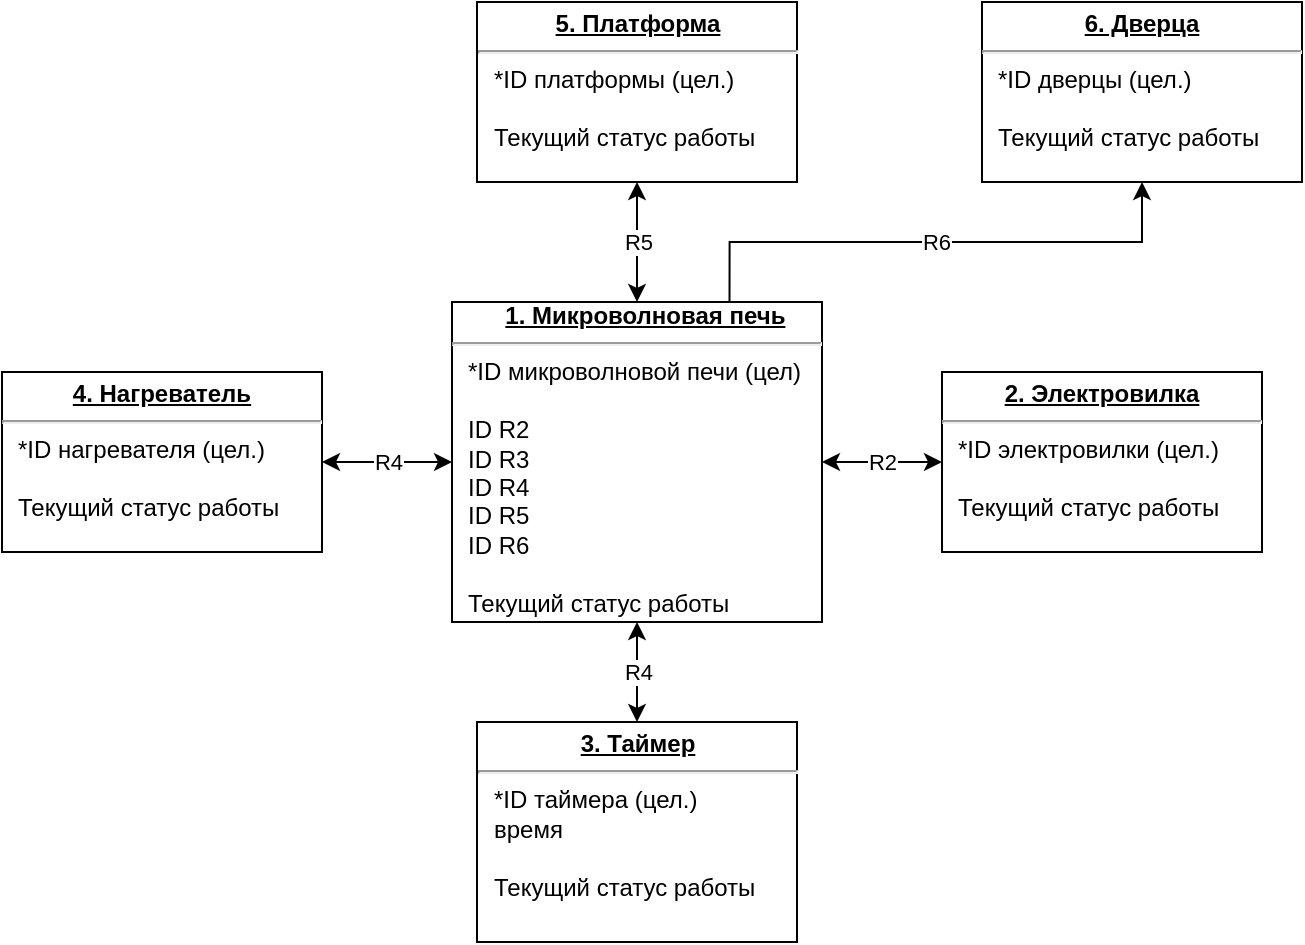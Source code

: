 <mxfile version="14.7.6" type="device" pages="6"><diagram id="YUNEpR-CcztMXJVP1UZp" name="Информационная модель"><mxGraphModel dx="1186" dy="646" grid="1" gridSize="10" guides="1" tooltips="1" connect="1" arrows="1" fold="1" page="1" pageScale="1" pageWidth="850" pageHeight="1100" math="0" shadow="0"><root><mxCell id="0"/><mxCell id="1" parent="0"/><mxCell id="FrLrIAVMWFo4SYKG5wHF-2" value="R6" style="edgeStyle=orthogonalEdgeStyle;rounded=0;orthogonalLoop=1;jettySize=auto;html=1;exitX=0.75;exitY=0;exitDx=0;exitDy=0;entryX=0.5;entryY=1;entryDx=0;entryDy=0;" edge="1" parent="1" source="TozK3vQFiBlkNpTp8LOV-11" target="FrLrIAVMWFo4SYKG5wHF-1"><mxGeometry relative="1" as="geometry"/></mxCell><mxCell id="TozK3vQFiBlkNpTp8LOV-11" value="&lt;b&gt;&amp;nbsp;&amp;nbsp;&amp;nbsp;&amp;nbsp; &amp;nbsp;&amp;nbsp; &lt;/b&gt;&lt;u&gt;&lt;b&gt;1. Микроволновая печь&lt;/b&gt;&lt;/u&gt;&lt;br&gt;&lt;hr&gt;&lt;p style=&quot;margin: 0px ; margin-left: 8px&quot;&gt;*ID микроволновой печи (цел)&lt;/p&gt;&lt;p style=&quot;margin: 0px ; margin-left: 8px&quot;&gt;&lt;br&gt;ID R2&lt;br&gt;ID R3&lt;br&gt;ID R4&lt;br&gt;ID R5&lt;br&gt;ID R6&lt;br&gt;&lt;br&gt;&lt;/p&gt;&lt;p style=&quot;margin: 0px ; margin-left: 8px&quot;&gt;Текущий статус работы&lt;br&gt;&lt;/p&gt;" style="verticalAlign=top;align=left;overflow=fill;fontSize=12;fontFamily=Helvetica;html=1;" parent="1" vertex="1"><mxGeometry x="345" y="250" width="185" height="160" as="geometry"/></mxCell><mxCell id="TozK3vQFiBlkNpTp8LOV-12" value="&lt;p style=&quot;margin: 0px ; margin-top: 4px ; text-align: center ; text-decoration: underline&quot;&gt;&lt;b&gt;3. Таймер&lt;/b&gt;&lt;br&gt;&lt;/p&gt;&lt;hr&gt;&lt;p style=&quot;margin: 0px ; margin-left: 8px&quot;&gt;*ID таймера (цел.)&lt;br&gt;время&lt;/p&gt;&lt;p style=&quot;margin: 0px ; margin-left: 8px&quot;&gt;&lt;br&gt;Текущий статус работы&lt;br&gt;&lt;/p&gt;" style="verticalAlign=top;align=left;overflow=fill;fontSize=12;fontFamily=Helvetica;html=1;" parent="1" vertex="1"><mxGeometry x="357.5" y="460" width="160" height="110" as="geometry"/></mxCell><mxCell id="TozK3vQFiBlkNpTp8LOV-13" value="&lt;p style=&quot;margin: 0px ; margin-top: 4px ; text-align: center ; text-decoration: underline&quot;&gt;&lt;b&gt;2. Электровилка&lt;/b&gt;&lt;br&gt;&lt;/p&gt;&lt;hr&gt;&lt;p style=&quot;margin: 0px ; margin-left: 8px&quot;&gt;*ID электровилки (цел.)&lt;br&gt;&lt;br&gt;Текущий статус работы&lt;br&gt;&lt;/p&gt;" style="verticalAlign=top;align=left;overflow=fill;fontSize=12;fontFamily=Helvetica;html=1;" parent="1" vertex="1"><mxGeometry x="590" y="285" width="160" height="90" as="geometry"/></mxCell><mxCell id="TozK3vQFiBlkNpTp8LOV-14" value="&lt;p style=&quot;margin: 0px ; margin-top: 4px ; text-align: center ; text-decoration: underline&quot;&gt;&lt;b&gt;5. Платформа&lt;/b&gt;&lt;br&gt;&lt;/p&gt;&lt;hr&gt;&lt;p style=&quot;margin: 0px ; margin-left: 8px&quot;&gt;*ID платформы (цел.)&lt;br&gt;&lt;br&gt;Текущий статус работы&lt;br&gt;&lt;/p&gt;" style="verticalAlign=top;align=left;overflow=fill;fontSize=12;fontFamily=Helvetica;html=1;" parent="1" vertex="1"><mxGeometry x="357.5" y="100" width="160" height="90" as="geometry"/></mxCell><mxCell id="TozK3vQFiBlkNpTp8LOV-15" value="&lt;p style=&quot;margin: 0px ; margin-top: 4px ; text-align: center ; text-decoration: underline&quot;&gt;&lt;b&gt;4. Нагреватель&lt;/b&gt;&lt;br&gt;&lt;/p&gt;&lt;hr&gt;&lt;p style=&quot;margin: 0px ; margin-left: 8px&quot;&gt;*ID нагревателя (цел.)&lt;br&gt;&lt;br&gt;Текущий статус работы&lt;br&gt;&lt;/p&gt;" style="verticalAlign=top;align=left;overflow=fill;fontSize=12;fontFamily=Helvetica;html=1;" parent="1" vertex="1"><mxGeometry x="120" y="285" width="160" height="90" as="geometry"/></mxCell><mxCell id="rqtrd52r-NS6guIt8HD5-4" value="R4" style="endArrow=classic;startArrow=classic;html=1;exitX=1;exitY=0.5;exitDx=0;exitDy=0;entryX=0;entryY=0.5;entryDx=0;entryDy=0;" parent="1" source="TozK3vQFiBlkNpTp8LOV-15" target="TozK3vQFiBlkNpTp8LOV-11" edge="1"><mxGeometry width="50" height="50" relative="1" as="geometry"><mxPoint x="190" y="550" as="sourcePoint"/><mxPoint x="240" y="500" as="targetPoint"/></mxGeometry></mxCell><mxCell id="rqtrd52r-NS6guIt8HD5-6" value="R2" style="endArrow=classic;startArrow=classic;html=1;exitX=1;exitY=0.5;exitDx=0;exitDy=0;entryX=0;entryY=0.5;entryDx=0;entryDy=0;" parent="1" source="TozK3vQFiBlkNpTp8LOV-11" target="TozK3vQFiBlkNpTp8LOV-13" edge="1"><mxGeometry width="50" height="50" relative="1" as="geometry"><mxPoint x="590" y="480" as="sourcePoint"/><mxPoint x="635" y="480" as="targetPoint"/></mxGeometry></mxCell><mxCell id="rqtrd52r-NS6guIt8HD5-7" value="R5" style="endArrow=classic;startArrow=classic;html=1;exitX=0.5;exitY=0;exitDx=0;exitDy=0;entryX=0.5;entryY=1;entryDx=0;entryDy=0;" parent="1" source="TozK3vQFiBlkNpTp8LOV-11" target="TozK3vQFiBlkNpTp8LOV-14" edge="1"><mxGeometry width="50" height="50" relative="1" as="geometry"><mxPoint x="330" y="385" as="sourcePoint"/><mxPoint x="375" y="385" as="targetPoint"/></mxGeometry></mxCell><mxCell id="rqtrd52r-NS6guIt8HD5-8" value="R4" style="endArrow=classic;startArrow=classic;html=1;exitX=0.5;exitY=0;exitDx=0;exitDy=0;entryX=0.5;entryY=1;entryDx=0;entryDy=0;" parent="1" source="TozK3vQFiBlkNpTp8LOV-12" target="TozK3vQFiBlkNpTp8LOV-11" edge="1"><mxGeometry width="50" height="50" relative="1" as="geometry"><mxPoint x="340" y="395" as="sourcePoint"/><mxPoint x="385" y="395" as="targetPoint"/></mxGeometry></mxCell><mxCell id="FrLrIAVMWFo4SYKG5wHF-1" value="&lt;p style=&quot;margin: 0px ; margin-top: 4px ; text-align: center ; text-decoration: underline&quot;&gt;&lt;b&gt;6. Дверца&lt;/b&gt;&lt;br&gt;&lt;/p&gt;&lt;hr&gt;&lt;p style=&quot;margin: 0px ; margin-left: 8px&quot;&gt;*ID дверцы (цел.)&lt;br&gt;&lt;br&gt;Текущий статус работы&lt;br&gt;&lt;/p&gt;" style="verticalAlign=top;align=left;overflow=fill;fontSize=12;fontFamily=Helvetica;html=1;" vertex="1" parent="1"><mxGeometry x="610" y="100" width="160" height="90" as="geometry"/></mxCell></root></mxGraphModel></diagram><diagram id="d6Hbt31hW421c-TeLlLU" name="ДПС"><mxGraphModel dx="1186" dy="646" grid="1" gridSize="10" guides="1" tooltips="1" connect="1" arrows="1" fold="1" page="1" pageScale="1" pageWidth="850" pageHeight="1100" math="0" shadow="0"><root><mxCell id="Q6C11anFDY-DGwKgN9hU-0"/><mxCell id="Q6C11anFDY-DGwKgN9hU-1" parent="Q6C11anFDY-DGwKgN9hU-0"/><mxCell id="6krbwhFthGWHOlUQZMNl-70" value="Н2" style="edgeStyle=orthogonalEdgeStyle;rounded=0;orthogonalLoop=1;jettySize=auto;html=1;exitX=0.25;exitY=0;exitDx=0;exitDy=0;entryX=0.25;entryY=1;entryDx=0;entryDy=0;" parent="Q6C11anFDY-DGwKgN9hU-1" source="y6PXbIoRAaQULVbmy86T-0" target="rT4auee888OTc9z_Ox3F-0" edge="1"><mxGeometry relative="1" as="geometry"/></mxCell><mxCell id="y6PXbIoRAaQULVbmy86T-0" value="2. Включен" style="rounded=0;whiteSpace=wrap;html=1;" parent="Q6C11anFDY-DGwKgN9hU-1" vertex="1"><mxGeometry x="500" y="130" width="120" height="30" as="geometry"/></mxCell><mxCell id="6krbwhFthGWHOlUQZMNl-71" value="Н1" style="edgeStyle=orthogonalEdgeStyle;rounded=0;orthogonalLoop=1;jettySize=auto;html=1;exitX=0.75;exitY=1;exitDx=0;exitDy=0;entryX=0.75;entryY=0;entryDx=0;entryDy=0;" parent="Q6C11anFDY-DGwKgN9hU-1" source="rT4auee888OTc9z_Ox3F-0" target="y6PXbIoRAaQULVbmy86T-0" edge="1"><mxGeometry relative="1" as="geometry"/></mxCell><mxCell id="rT4auee888OTc9z_Ox3F-0" value="1. Выключен" style="rounded=0;whiteSpace=wrap;html=1;" parent="Q6C11anFDY-DGwKgN9hU-1" vertex="1"><mxGeometry x="500" y="50" width="120" height="30" as="geometry"/></mxCell><mxCell id="rT4auee888OTc9z_Ox3F-2" value="" style="endArrow=classic;html=1;entryX=0.5;entryY=0;entryDx=0;entryDy=0;" parent="Q6C11anFDY-DGwKgN9hU-1" target="rT4auee888OTc9z_Ox3F-0" edge="1"><mxGeometry width="50" height="50" relative="1" as="geometry"><mxPoint x="560" y="10" as="sourcePoint"/><mxPoint x="890" y="10" as="targetPoint"/><Array as="points"><mxPoint x="560" y="20"/></Array></mxGeometry></mxCell><mxCell id="LYX7lTDfj0fhWoIdRb5V-0" value="&lt;font style=&quot;font-size: 18px&quot;&gt;Нагреватель&lt;/font&gt;" style="text;html=1;align=center;verticalAlign=middle;resizable=0;points=[];autosize=1;" parent="Q6C11anFDY-DGwKgN9hU-1" vertex="1"><mxGeometry x="620" y="10" width="120" height="20" as="geometry"/></mxCell><mxCell id="6krbwhFthGWHOlUQZMNl-72" value="П2" style="edgeStyle=orthogonalEdgeStyle;rounded=0;orthogonalLoop=1;jettySize=auto;html=1;exitX=0.25;exitY=0;exitDx=0;exitDy=0;entryX=0.25;entryY=1;entryDx=0;entryDy=0;" parent="Q6C11anFDY-DGwKgN9hU-1" source="LYX7lTDfj0fhWoIdRb5V-1" target="LYX7lTDfj0fhWoIdRb5V-2" edge="1"><mxGeometry x="1" y="-32" relative="1" as="geometry"><mxPoint x="-2" y="-10" as="offset"/></mxGeometry></mxCell><mxCell id="6krbwhFthGWHOlUQZMNl-74" value="П2" style="edgeLabel;html=1;align=center;verticalAlign=middle;resizable=0;points=[];" parent="6krbwhFthGWHOlUQZMNl-72" vertex="1" connectable="0"><mxGeometry x="-0.04" y="1" relative="1" as="geometry"><mxPoint as="offset"/></mxGeometry></mxCell><mxCell id="LYX7lTDfj0fhWoIdRb5V-1" value="2. Включен" style="rounded=0;whiteSpace=wrap;html=1;" parent="Q6C11anFDY-DGwKgN9hU-1" vertex="1"><mxGeometry x="562.75" y="345" width="120" height="30" as="geometry"/></mxCell><mxCell id="6krbwhFthGWHOlUQZMNl-73" value="П1" style="edgeStyle=orthogonalEdgeStyle;rounded=0;orthogonalLoop=1;jettySize=auto;html=1;exitX=0.75;exitY=1;exitDx=0;exitDy=0;entryX=0.75;entryY=0;entryDx=0;entryDy=0;" parent="Q6C11anFDY-DGwKgN9hU-1" source="LYX7lTDfj0fhWoIdRb5V-2" target="LYX7lTDfj0fhWoIdRb5V-1" edge="1"><mxGeometry relative="1" as="geometry"/></mxCell><mxCell id="LYX7lTDfj0fhWoIdRb5V-2" value="1. Выключен" style="rounded=0;whiteSpace=wrap;html=1;" parent="Q6C11anFDY-DGwKgN9hU-1" vertex="1"><mxGeometry x="562.75" y="265" width="120" height="30" as="geometry"/></mxCell><mxCell id="LYX7lTDfj0fhWoIdRb5V-7" value="" style="endArrow=classic;html=1;entryX=0.5;entryY=0;entryDx=0;entryDy=0;" parent="Q6C11anFDY-DGwKgN9hU-1" target="LYX7lTDfj0fhWoIdRb5V-2" edge="1"><mxGeometry width="50" height="50" relative="1" as="geometry"><mxPoint x="622.75" y="225" as="sourcePoint"/><mxPoint x="662.75" y="205" as="targetPoint"/></mxGeometry></mxCell><mxCell id="uvr_v3P6N2D9m-dbHQYf-0" value="&lt;font style=&quot;font-size: 18px&quot;&gt;Платформа&lt;/font&gt;" style="text;html=1;align=center;verticalAlign=middle;resizable=0;points=[];autosize=1;" parent="Q6C11anFDY-DGwKgN9hU-1" vertex="1"><mxGeometry x="586.5" y="195" width="110" height="20" as="geometry"/></mxCell><mxCell id="6krbwhFthGWHOlUQZMNl-68" value="В2" style="edgeStyle=orthogonalEdgeStyle;rounded=0;orthogonalLoop=1;jettySize=auto;html=1;exitX=0.25;exitY=0;exitDx=0;exitDy=0;entryX=0.25;entryY=1;entryDx=0;entryDy=0;" parent="Q6C11anFDY-DGwKgN9hU-1" source="uvr_v3P6N2D9m-dbHQYf-1" target="uvr_v3P6N2D9m-dbHQYf-2" edge="1"><mxGeometry relative="1" as="geometry"/></mxCell><mxCell id="uvr_v3P6N2D9m-dbHQYf-1" value="2. Питание подано" style="rounded=0;whiteSpace=wrap;html=1;" parent="Q6C11anFDY-DGwKgN9hU-1" vertex="1"><mxGeometry x="50" y="140" width="120" height="30" as="geometry"/></mxCell><mxCell id="6krbwhFthGWHOlUQZMNl-69" value="В1" style="edgeStyle=orthogonalEdgeStyle;rounded=0;orthogonalLoop=1;jettySize=auto;html=1;entryX=0.75;entryY=0;entryDx=0;entryDy=0;exitX=0.75;exitY=1;exitDx=0;exitDy=0;" parent="Q6C11anFDY-DGwKgN9hU-1" source="uvr_v3P6N2D9m-dbHQYf-2" target="uvr_v3P6N2D9m-dbHQYf-1" edge="1"><mxGeometry relative="1" as="geometry"><mxPoint x="130" y="50" as="sourcePoint"/></mxGeometry></mxCell><mxCell id="uvr_v3P6N2D9m-dbHQYf-2" value="1. Питание не подано" style="rounded=0;whiteSpace=wrap;html=1;" parent="Q6C11anFDY-DGwKgN9hU-1" vertex="1"><mxGeometry x="50" y="60" width="120" height="30" as="geometry"/></mxCell><mxCell id="uvr_v3P6N2D9m-dbHQYf-5" value="" style="endArrow=classic;html=1;entryX=0.5;entryY=0;entryDx=0;entryDy=0;" parent="Q6C11anFDY-DGwKgN9hU-1" target="uvr_v3P6N2D9m-dbHQYf-2" edge="1"><mxGeometry width="50" height="50" relative="1" as="geometry"><mxPoint x="110" y="40" as="sourcePoint"/><mxPoint x="160" y="10" as="targetPoint"/></mxGeometry></mxCell><mxCell id="uvr_v3P6N2D9m-dbHQYf-6" value="&lt;font style=&quot;font-size: 18px&quot;&gt;Электровилка&lt;/font&gt;" style="text;html=1;align=center;verticalAlign=middle;resizable=0;points=[];autosize=1;" parent="Q6C11anFDY-DGwKgN9hU-1" vertex="1"><mxGeometry x="190" y="10" width="130" height="20" as="geometry"/></mxCell><mxCell id="uvr_v3P6N2D9m-dbHQYf-13" value="&lt;b&gt;Н1:&lt;/b&gt; Начать нагрев" style="text;html=1;align=center;verticalAlign=middle;resizable=0;points=[];autosize=1;" parent="Q6C11anFDY-DGwKgN9hU-1" vertex="1"><mxGeometry x="640" y="50" width="120" height="20" as="geometry"/></mxCell><mxCell id="uvr_v3P6N2D9m-dbHQYf-14" value="&lt;b&gt;Н2:&lt;/b&gt; Остановить нагрев" style="text;html=1;align=center;verticalAlign=middle;resizable=0;points=[];autosize=1;" parent="Q6C11anFDY-DGwKgN9hU-1" vertex="1"><mxGeometry x="640" y="70" width="140" height="20" as="geometry"/></mxCell><mxCell id="uvr_v3P6N2D9m-dbHQYf-16" value="&lt;b&gt;П1:&lt;/b&gt; Начать вращаться" style="text;html=1;align=center;verticalAlign=middle;resizable=0;points=[];autosize=1;" parent="Q6C11anFDY-DGwKgN9hU-1" vertex="1"><mxGeometry x="685.25" y="265" width="140" height="20" as="geometry"/></mxCell><mxCell id="uvr_v3P6N2D9m-dbHQYf-17" value="&lt;b&gt;П2:&lt;/b&gt; Закончить вращаться" style="text;html=1;align=center;verticalAlign=middle;resizable=0;points=[];autosize=1;" parent="Q6C11anFDY-DGwKgN9hU-1" vertex="1"><mxGeometry x="682.75" y="290" width="160" height="20" as="geometry"/></mxCell><mxCell id="uvr_v3P6N2D9m-dbHQYf-18" value="&lt;b&gt;В1: &lt;/b&gt;Питание подано" style="text;html=1;align=center;verticalAlign=middle;resizable=0;points=[];autosize=1;" parent="Q6C11anFDY-DGwKgN9hU-1" vertex="1"><mxGeometry x="195" y="65" width="130" height="20" as="geometry"/></mxCell><mxCell id="uvr_v3P6N2D9m-dbHQYf-19" value="&lt;b&gt;В2:&lt;/b&gt; Питание выключено" style="text;html=1;align=center;verticalAlign=middle;resizable=0;points=[];autosize=1;" parent="Q6C11anFDY-DGwKgN9hU-1" vertex="1"><mxGeometry x="197.5" y="80" width="150" height="20" as="geometry"/></mxCell><mxCell id="uvr_v3P6N2D9m-dbHQYf-21" value="1. Сброшен" style="rounded=0;whiteSpace=wrap;html=1;" parent="Q6C11anFDY-DGwKgN9hU-1" vertex="1"><mxGeometry x="29" y="255" width="120" height="35" as="geometry"/></mxCell><mxCell id="6krbwhFthGWHOlUQZMNl-44" style="edgeStyle=orthogonalEdgeStyle;rounded=0;orthogonalLoop=1;jettySize=auto;html=1;exitX=0.25;exitY=1;exitDx=0;exitDy=0;entryX=0.25;entryY=0;entryDx=0;entryDy=0;" parent="Q6C11anFDY-DGwKgN9hU-1" source="uvr_v3P6N2D9m-dbHQYf-22" target="uvr_v3P6N2D9m-dbHQYf-23" edge="1"><mxGeometry relative="1" as="geometry"/></mxCell><mxCell id="6krbwhFthGWHOlUQZMNl-45" value="T3" style="edgeLabel;html=1;align=center;verticalAlign=middle;resizable=0;points=[];" parent="6krbwhFthGWHOlUQZMNl-44" vertex="1" connectable="0"><mxGeometry x="-0.106" relative="1" as="geometry"><mxPoint as="offset"/></mxGeometry></mxCell><mxCell id="uvr_v3P6N2D9m-dbHQYf-22" value="2. Установлен" style="rounded=0;whiteSpace=wrap;html=1;" parent="Q6C11anFDY-DGwKgN9hU-1" vertex="1"><mxGeometry x="259" y="255" width="120" height="35" as="geometry"/></mxCell><mxCell id="6krbwhFthGWHOlUQZMNl-42" style="edgeStyle=orthogonalEdgeStyle;rounded=0;orthogonalLoop=1;jettySize=auto;html=1;exitX=0.5;exitY=0;exitDx=0;exitDy=0;entryX=0.5;entryY=1;entryDx=0;entryDy=0;" parent="Q6C11anFDY-DGwKgN9hU-1" source="uvr_v3P6N2D9m-dbHQYf-23" target="uvr_v3P6N2D9m-dbHQYf-22" edge="1"><mxGeometry relative="1" as="geometry"/></mxCell><mxCell id="6krbwhFthGWHOlUQZMNl-43" value="T4" style="edgeLabel;html=1;align=center;verticalAlign=middle;resizable=0;points=[];" parent="6krbwhFthGWHOlUQZMNl-42" vertex="1" connectable="0"><mxGeometry relative="1" as="geometry"><mxPoint as="offset"/></mxGeometry></mxCell><mxCell id="uvr_v3P6N2D9m-dbHQYf-23" value="3. Отсчет времени" style="rounded=0;whiteSpace=wrap;html=1;" parent="Q6C11anFDY-DGwKgN9hU-1" vertex="1"><mxGeometry x="254" y="370" width="120" height="35" as="geometry"/></mxCell><mxCell id="6krbwhFthGWHOlUQZMNl-31" style="edgeStyle=orthogonalEdgeStyle;rounded=0;orthogonalLoop=1;jettySize=auto;html=1;exitX=0.5;exitY=0;exitDx=0;exitDy=0;entryX=0.5;entryY=1;entryDx=0;entryDy=0;" parent="Q6C11anFDY-DGwKgN9hU-1" source="uvr_v3P6N2D9m-dbHQYf-24" target="uvr_v3P6N2D9m-dbHQYf-21" edge="1"><mxGeometry relative="1" as="geometry"/></mxCell><mxCell id="6krbwhFthGWHOlUQZMNl-32" value="T2" style="edgeLabel;html=1;align=center;verticalAlign=middle;resizable=0;points=[];" parent="6krbwhFthGWHOlUQZMNl-31" vertex="1" connectable="0"><mxGeometry x="0.024" relative="1" as="geometry"><mxPoint x="1" as="offset"/></mxGeometry></mxCell><mxCell id="uvr_v3P6N2D9m-dbHQYf-24" value="4. Подача сигнала" style="rounded=0;whiteSpace=wrap;html=1;" parent="Q6C11anFDY-DGwKgN9hU-1" vertex="1"><mxGeometry x="24" y="370" width="120" height="35" as="geometry"/></mxCell><mxCell id="uvr_v3P6N2D9m-dbHQYf-26" value="" style="endArrow=classic;html=1;" parent="Q6C11anFDY-DGwKgN9hU-1" target="uvr_v3P6N2D9m-dbHQYf-21" edge="1"><mxGeometry width="50" height="50" relative="1" as="geometry"><mxPoint x="89" y="200" as="sourcePoint"/><mxPoint x="119" y="190" as="targetPoint"/></mxGeometry></mxCell><mxCell id="uvr_v3P6N2D9m-dbHQYf-27" value="" style="endArrow=classic;html=1;exitX=1;exitY=0.25;exitDx=0;exitDy=0;" parent="Q6C11anFDY-DGwKgN9hU-1" source="uvr_v3P6N2D9m-dbHQYf-21" edge="1"><mxGeometry width="50" height="50" relative="1" as="geometry"><mxPoint x="169" y="300" as="sourcePoint"/><mxPoint x="259" y="264" as="targetPoint"/></mxGeometry></mxCell><mxCell id="6krbwhFthGWHOlUQZMNl-37" value="T1" style="edgeLabel;html=1;align=center;verticalAlign=middle;resizable=0;points=[];" parent="uvr_v3P6N2D9m-dbHQYf-27" vertex="1" connectable="0"><mxGeometry x="0.227" y="4" relative="1" as="geometry"><mxPoint as="offset"/></mxGeometry></mxCell><mxCell id="uvr_v3P6N2D9m-dbHQYf-29" value="" style="endArrow=classic;html=1;exitX=0;exitY=0.5;exitDx=0;exitDy=0;entryX=1;entryY=0.5;entryDx=0;entryDy=0;" parent="Q6C11anFDY-DGwKgN9hU-1" source="uvr_v3P6N2D9m-dbHQYf-23" target="uvr_v3P6N2D9m-dbHQYf-24" edge="1"><mxGeometry width="50" height="50" relative="1" as="geometry"><mxPoint x="199" y="400" as="sourcePoint"/><mxPoint x="249" y="350" as="targetPoint"/></mxGeometry></mxCell><mxCell id="6krbwhFthGWHOlUQZMNl-34" value="T5" style="edgeLabel;html=1;align=center;verticalAlign=middle;resizable=0;points=[];" parent="uvr_v3P6N2D9m-dbHQYf-29" vertex="1" connectable="0"><mxGeometry x="0.009" y="2" relative="1" as="geometry"><mxPoint x="1" as="offset"/></mxGeometry></mxCell><mxCell id="uvr_v3P6N2D9m-dbHQYf-32" value="&lt;font style=&quot;font-size: 18px&quot;&gt;Таймер&lt;/font&gt;" style="text;html=1;align=center;verticalAlign=middle;resizable=0;points=[];autosize=1;" parent="Q6C11anFDY-DGwKgN9hU-1" vertex="1"><mxGeometry x="164" y="190" width="80" height="20" as="geometry"/></mxCell><mxCell id="bGeyh_vKnd9CXJCmjhTX-2" value="&lt;b&gt;T1: &lt;/b&gt;Установить таймер" style="text;html=1;align=center;verticalAlign=middle;resizable=0;points=[];autosize=1;" parent="Q6C11anFDY-DGwKgN9hU-1" vertex="1"><mxGeometry x="399" y="325" width="140" height="20" as="geometry"/></mxCell><mxCell id="bGeyh_vKnd9CXJCmjhTX-3" value="" style="endArrow=classic;html=1;entryX=1;entryY=0.75;entryDx=0;entryDy=0;exitX=0;exitY=0.75;exitDx=0;exitDy=0;" parent="Q6C11anFDY-DGwKgN9hU-1" source="uvr_v3P6N2D9m-dbHQYf-22" target="uvr_v3P6N2D9m-dbHQYf-21" edge="1"><mxGeometry width="50" height="50" relative="1" as="geometry"><mxPoint x="209" y="340" as="sourcePoint"/><mxPoint x="189" y="290" as="targetPoint"/></mxGeometry></mxCell><mxCell id="6krbwhFthGWHOlUQZMNl-38" value="T2" style="edgeLabel;html=1;align=center;verticalAlign=middle;resizable=0;points=[];" parent="bGeyh_vKnd9CXJCmjhTX-3" vertex="1" connectable="0"><mxGeometry x="-0.045" y="2" relative="1" as="geometry"><mxPoint as="offset"/></mxGeometry></mxCell><mxCell id="bGeyh_vKnd9CXJCmjhTX-5" value="&lt;b&gt;Т2:&lt;/b&gt; Сбросить таймер" style="text;html=1;align=center;verticalAlign=middle;resizable=0;points=[];autosize=1;" parent="Q6C11anFDY-DGwKgN9hU-1" vertex="1"><mxGeometry x="399" y="345" width="130" height="20" as="geometry"/></mxCell><mxCell id="bGeyh_vKnd9CXJCmjhTX-9" value="&lt;b&gt;T3:&lt;/b&gt; Запустить отсчёт" style="text;html=1;align=center;verticalAlign=middle;resizable=0;points=[];autosize=1;" parent="Q6C11anFDY-DGwKgN9hU-1" vertex="1"><mxGeometry x="399" y="365" width="130" height="20" as="geometry"/></mxCell><mxCell id="bGeyh_vKnd9CXJCmjhTX-12" value="" style="endArrow=classic;html=1;exitX=0;exitY=0;exitDx=0;exitDy=0;entryX=0.75;entryY=1;entryDx=0;entryDy=0;" parent="Q6C11anFDY-DGwKgN9hU-1" source="uvr_v3P6N2D9m-dbHQYf-23" target="uvr_v3P6N2D9m-dbHQYf-21" edge="1"><mxGeometry width="50" height="50" relative="1" as="geometry"><mxPoint x="239" y="370" as="sourcePoint"/><mxPoint x="289" y="320" as="targetPoint"/></mxGeometry></mxCell><mxCell id="6krbwhFthGWHOlUQZMNl-33" value="T2" style="edgeLabel;html=1;align=center;verticalAlign=middle;resizable=0;points=[];" parent="bGeyh_vKnd9CXJCmjhTX-12" vertex="1" connectable="0"><mxGeometry x="-0.142" y="-1" relative="1" as="geometry"><mxPoint as="offset"/></mxGeometry></mxCell><mxCell id="bGeyh_vKnd9CXJCmjhTX-17" value="&lt;b&gt;Т4: &lt;/b&gt;Остановить таймер" style="text;html=1;align=center;verticalAlign=middle;resizable=0;points=[];autosize=1;" parent="Q6C11anFDY-DGwKgN9hU-1" vertex="1"><mxGeometry x="394" y="385" width="150" height="20" as="geometry"/></mxCell><mxCell id="bGeyh_vKnd9CXJCmjhTX-18" value="&lt;b&gt;Т5: &lt;/b&gt;Время истекло" style="text;html=1;align=center;verticalAlign=middle;resizable=0;points=[];autosize=1;" parent="Q6C11anFDY-DGwKgN9hU-1" vertex="1"><mxGeometry x="399" y="405" width="120" height="20" as="geometry"/></mxCell><mxCell id="6krbwhFthGWHOlUQZMNl-52" style="edgeStyle=orthogonalEdgeStyle;rounded=0;orthogonalLoop=1;jettySize=auto;html=1;exitX=1;exitY=0.25;exitDx=0;exitDy=0;entryX=0.75;entryY=0;entryDx=0;entryDy=0;" parent="Q6C11anFDY-DGwKgN9hU-1" source="6krbwhFthGWHOlUQZMNl-1" target="6krbwhFthGWHOlUQZMNl-3" edge="1"><mxGeometry relative="1" as="geometry"/></mxCell><mxCell id="6krbwhFthGWHOlUQZMNl-53" value="МП1" style="edgeLabel;html=1;align=center;verticalAlign=middle;resizable=0;points=[];" parent="6krbwhFthGWHOlUQZMNl-52" vertex="1" connectable="0"><mxGeometry x="0.444" y="3" relative="1" as="geometry"><mxPoint as="offset"/></mxGeometry></mxCell><mxCell id="6krbwhFthGWHOlUQZMNl-1" value="1. Выключена" style="rounded=0;whiteSpace=wrap;html=1;" parent="Q6C11anFDY-DGwKgN9hU-1" vertex="1"><mxGeometry x="245" y="500" width="120" height="30" as="geometry"/></mxCell><mxCell id="6krbwhFthGWHOlUQZMNl-2" value="&lt;font style=&quot;font-size: 18px&quot;&gt;Микроволновая печь&lt;/font&gt;" style="text;html=1;align=center;verticalAlign=middle;resizable=0;points=[];autosize=1;" parent="Q6C11anFDY-DGwKgN9hU-1" vertex="1"><mxGeometry x="350" y="450" width="190" height="20" as="geometry"/></mxCell><mxCell id="6krbwhFthGWHOlUQZMNl-50" style="edgeStyle=orthogonalEdgeStyle;rounded=0;orthogonalLoop=1;jettySize=auto;html=1;exitX=0.25;exitY=0;exitDx=0;exitDy=0;entryX=1;entryY=0.75;entryDx=0;entryDy=0;" parent="Q6C11anFDY-DGwKgN9hU-1" source="6krbwhFthGWHOlUQZMNl-3" target="6krbwhFthGWHOlUQZMNl-1" edge="1"><mxGeometry relative="1" as="geometry"/></mxCell><mxCell id="6krbwhFthGWHOlUQZMNl-51" value="МП2" style="edgeLabel;html=1;align=center;verticalAlign=middle;resizable=0;points=[];" parent="6krbwhFthGWHOlUQZMNl-50" vertex="1" connectable="0"><mxGeometry x="-0.549" relative="1" as="geometry"><mxPoint as="offset"/></mxGeometry></mxCell><mxCell id="6krbwhFthGWHOlUQZMNl-66" style="edgeStyle=orthogonalEdgeStyle;rounded=0;orthogonalLoop=1;jettySize=auto;html=1;exitX=0.75;exitY=1;exitDx=0;exitDy=0;entryX=0.75;entryY=0;entryDx=0;entryDy=0;" parent="Q6C11anFDY-DGwKgN9hU-1" source="6krbwhFthGWHOlUQZMNl-3" target="fynSn-gtgh3j7pOOitzi-8" edge="1"><mxGeometry relative="1" as="geometry"><Array as="points"><mxPoint x="475" y="610"/><mxPoint x="520" y="610"/></Array></mxGeometry></mxCell><mxCell id="6krbwhFthGWHOlUQZMNl-67" value="МП3" style="edgeLabel;html=1;align=center;verticalAlign=middle;resizable=0;points=[];" parent="6krbwhFthGWHOlUQZMNl-66" vertex="1" connectable="0"><mxGeometry x="0.023" y="2" relative="1" as="geometry"><mxPoint y="12" as="offset"/></mxGeometry></mxCell><mxCell id="6krbwhFthGWHOlUQZMNl-3" value="2. Включена" style="rounded=0;whiteSpace=wrap;html=1;" parent="Q6C11anFDY-DGwKgN9hU-1" vertex="1"><mxGeometry x="385" y="570" width="120" height="30" as="geometry"/></mxCell><mxCell id="6krbwhFthGWHOlUQZMNl-56" style="edgeStyle=orthogonalEdgeStyle;rounded=0;orthogonalLoop=1;jettySize=auto;html=1;exitX=0;exitY=0.25;exitDx=0;exitDy=0;entryX=0.892;entryY=1.033;entryDx=0;entryDy=0;entryPerimeter=0;" parent="Q6C11anFDY-DGwKgN9hU-1" source="6krbwhFthGWHOlUQZMNl-4" target="6krbwhFthGWHOlUQZMNl-5" edge="1"><mxGeometry relative="1" as="geometry"/></mxCell><mxCell id="6krbwhFthGWHOlUQZMNl-57" value="МП5" style="edgeLabel;html=1;align=center;verticalAlign=middle;resizable=0;points=[];" parent="6krbwhFthGWHOlUQZMNl-56" vertex="1" connectable="0"><mxGeometry x="0.548" y="-2" relative="1" as="geometry"><mxPoint as="offset"/></mxGeometry></mxCell><mxCell id="6krbwhFthGWHOlUQZMNl-58" style="edgeStyle=orthogonalEdgeStyle;rounded=0;orthogonalLoop=1;jettySize=auto;html=1;exitX=0.75;exitY=0;exitDx=0;exitDy=0;entryX=0.75;entryY=1;entryDx=0;entryDy=0;" parent="Q6C11anFDY-DGwKgN9hU-1" source="6krbwhFthGWHOlUQZMNl-4" target="6krbwhFthGWHOlUQZMNl-1" edge="1"><mxGeometry relative="1" as="geometry"/></mxCell><mxCell id="6krbwhFthGWHOlUQZMNl-59" value="МП2" style="edgeLabel;html=1;align=center;verticalAlign=middle;resizable=0;points=[];" parent="6krbwhFthGWHOlUQZMNl-58" vertex="1" connectable="0"><mxGeometry x="0.554" y="-2" relative="1" as="geometry"><mxPoint as="offset"/></mxGeometry></mxCell><mxCell id="6krbwhFthGWHOlUQZMNl-64" style="edgeStyle=orthogonalEdgeStyle;rounded=0;orthogonalLoop=1;jettySize=auto;html=1;exitX=1;exitY=0.25;exitDx=0;exitDy=0;" parent="Q6C11anFDY-DGwKgN9hU-1" source="6krbwhFthGWHOlUQZMNl-4" edge="1"><mxGeometry relative="1" as="geometry"><mxPoint x="440" y="600" as="targetPoint"/><Array as="points"><mxPoint x="400" y="668"/><mxPoint x="400" y="650"/><mxPoint x="440" y="650"/></Array></mxGeometry></mxCell><mxCell id="6krbwhFthGWHOlUQZMNl-65" value="МП4" style="edgeLabel;html=1;align=center;verticalAlign=middle;resizable=0;points=[];" parent="6krbwhFthGWHOlUQZMNl-64" vertex="1" connectable="0"><mxGeometry x="0.132" y="-4" relative="1" as="geometry"><mxPoint x="-8" y="-4" as="offset"/></mxGeometry></mxCell><mxCell id="6krbwhFthGWHOlUQZMNl-4" value="4. Таймер установлен" style="rounded=0;whiteSpace=wrap;html=1;" parent="Q6C11anFDY-DGwKgN9hU-1" vertex="1"><mxGeometry x="245" y="660" width="120" height="30" as="geometry"/></mxCell><mxCell id="6krbwhFthGWHOlUQZMNl-48" style="edgeStyle=orthogonalEdgeStyle;rounded=0;orthogonalLoop=1;jettySize=auto;html=1;exitX=0.75;exitY=0;exitDx=0;exitDy=0;entryX=0;entryY=0.25;entryDx=0;entryDy=0;" parent="Q6C11anFDY-DGwKgN9hU-1" source="6krbwhFthGWHOlUQZMNl-5" target="6krbwhFthGWHOlUQZMNl-1" edge="1"><mxGeometry relative="1" as="geometry"/></mxCell><mxCell id="6krbwhFthGWHOlUQZMNl-49" value="МП2" style="edgeLabel;html=1;align=center;verticalAlign=middle;resizable=0;points=[];" parent="6krbwhFthGWHOlUQZMNl-48" vertex="1" connectable="0"><mxGeometry x="-0.577" y="2" relative="1" as="geometry"><mxPoint as="offset"/></mxGeometry></mxCell><mxCell id="6krbwhFthGWHOlUQZMNl-54" style="edgeStyle=orthogonalEdgeStyle;rounded=0;orthogonalLoop=1;jettySize=auto;html=1;exitX=0.25;exitY=1;exitDx=0;exitDy=0;entryX=0;entryY=0.75;entryDx=0;entryDy=0;" parent="Q6C11anFDY-DGwKgN9hU-1" source="6krbwhFthGWHOlUQZMNl-5" target="6krbwhFthGWHOlUQZMNl-4" edge="1"><mxGeometry relative="1" as="geometry"/></mxCell><mxCell id="6krbwhFthGWHOlUQZMNl-55" value="МП6" style="edgeLabel;html=1;align=center;verticalAlign=middle;resizable=0;points=[];" parent="6krbwhFthGWHOlUQZMNl-54" vertex="1" connectable="0"><mxGeometry x="-0.054" y="-1" relative="1" as="geometry"><mxPoint y="1" as="offset"/></mxGeometry></mxCell><mxCell id="6krbwhFthGWHOlUQZMNl-62" style="edgeStyle=orthogonalEdgeStyle;rounded=0;orthogonalLoop=1;jettySize=auto;html=1;exitX=1;exitY=0.25;exitDx=0;exitDy=0;entryX=0;entryY=0.25;entryDx=0;entryDy=0;" parent="Q6C11anFDY-DGwKgN9hU-1" source="6krbwhFthGWHOlUQZMNl-5" target="6krbwhFthGWHOlUQZMNl-3" edge="1"><mxGeometry relative="1" as="geometry"/></mxCell><mxCell id="6krbwhFthGWHOlUQZMNl-63" value="МП7" style="edgeLabel;html=1;align=center;verticalAlign=middle;resizable=0;points=[];" parent="6krbwhFthGWHOlUQZMNl-62" vertex="1" connectable="0"><mxGeometry x="-0.178" y="3" relative="1" as="geometry"><mxPoint y="1" as="offset"/></mxGeometry></mxCell><mxCell id="6krbwhFthGWHOlUQZMNl-5" value="5. Нагревает" style="rounded=0;whiteSpace=wrap;html=1;" parent="Q6C11anFDY-DGwKgN9hU-1" vertex="1"><mxGeometry x="85" y="570" width="120" height="30" as="geometry"/></mxCell><mxCell id="6krbwhFthGWHOlUQZMNl-6" value="" style="endArrow=classic;html=1;" parent="Q6C11anFDY-DGwKgN9hU-1" edge="1"><mxGeometry width="50" height="50" relative="1" as="geometry"><mxPoint x="304.5" y="440" as="sourcePoint"/><mxPoint x="304.5" y="500" as="targetPoint"/></mxGeometry></mxCell><mxCell id="6krbwhFthGWHOlUQZMNl-9" value="&lt;b&gt;МП1:&lt;/b&gt; Включить МП" style="text;html=1;align=center;verticalAlign=middle;resizable=0;points=[];autosize=1;" parent="Q6C11anFDY-DGwKgN9hU-1" vertex="1"><mxGeometry x="625" y="490" width="120" height="20" as="geometry"/></mxCell><mxCell id="6krbwhFthGWHOlUQZMNl-11" value="&lt;b&gt;МП7: &lt;/b&gt;Нагрев завершен" style="text;html=1;align=center;verticalAlign=middle;resizable=0;points=[];autosize=1;" parent="Q6C11anFDY-DGwKgN9hU-1" vertex="1"><mxGeometry x="620" y="610" width="150" height="20" as="geometry"/></mxCell><mxCell id="6krbwhFthGWHOlUQZMNl-14" value="&lt;b&gt;МП2:&lt;/b&gt; Выключить МП" style="text;html=1;align=center;verticalAlign=middle;resizable=0;points=[];autosize=1;" parent="Q6C11anFDY-DGwKgN9hU-1" vertex="1"><mxGeometry x="625" y="510" width="130" height="20" as="geometry"/></mxCell><mxCell id="6krbwhFthGWHOlUQZMNl-23" value="&lt;b&gt;МП3: &lt;/b&gt;Установить таймер" style="text;html=1;align=center;verticalAlign=middle;resizable=0;points=[];autosize=1;" parent="Q6C11anFDY-DGwKgN9hU-1" vertex="1"><mxGeometry x="620" y="530" width="160" height="20" as="geometry"/></mxCell><mxCell id="6krbwhFthGWHOlUQZMNl-26" value="&lt;b&gt;МП4: &lt;/b&gt;Сбросить таймер" style="text;html=1;align=center;verticalAlign=middle;resizable=0;points=[];autosize=1;" parent="Q6C11anFDY-DGwKgN9hU-1" vertex="1"><mxGeometry x="620" y="550" width="150" height="20" as="geometry"/></mxCell><mxCell id="6krbwhFthGWHOlUQZMNl-27" value="&lt;b&gt;МП5:&lt;/b&gt; Начать нагрев" style="text;html=1;align=center;verticalAlign=middle;resizable=0;points=[];autosize=1;" parent="Q6C11anFDY-DGwKgN9hU-1" vertex="1"><mxGeometry x="625" y="570" width="130" height="20" as="geometry"/></mxCell><mxCell id="6krbwhFthGWHOlUQZMNl-30" value="&lt;b&gt;МП6:&lt;/b&gt; Остановить нагрев" style="text;html=1;align=center;verticalAlign=middle;resizable=0;points=[];autosize=1;" parent="Q6C11anFDY-DGwKgN9hU-1" vertex="1"><mxGeometry x="625" y="590" width="150" height="20" as="geometry"/></mxCell><mxCell id="6krbwhFthGWHOlUQZMNl-40" style="edgeStyle=orthogonalEdgeStyle;rounded=0;orthogonalLoop=1;jettySize=auto;html=1;exitX=0.75;exitY=1;exitDx=0;exitDy=0;entryX=0.5;entryY=0;entryDx=0;entryDy=0;" parent="Q6C11anFDY-DGwKgN9hU-1" source="uvr_v3P6N2D9m-dbHQYf-22" target="uvr_v3P6N2D9m-dbHQYf-22" edge="1"><mxGeometry relative="1" as="geometry"><Array as="points"><mxPoint x="349.5" y="310"/><mxPoint x="411.5" y="310"/><mxPoint x="411.5" y="210"/><mxPoint x="319.5" y="210"/></Array></mxGeometry></mxCell><mxCell id="6krbwhFthGWHOlUQZMNl-41" value="T1" style="edgeLabel;html=1;align=center;verticalAlign=middle;resizable=0;points=[];" parent="6krbwhFthGWHOlUQZMNl-40" vertex="1" connectable="0"><mxGeometry x="0.272" y="-1" relative="1" as="geometry"><mxPoint x="1" as="offset"/></mxGeometry></mxCell><mxCell id="6krbwhFthGWHOlUQZMNl-46" style="edgeStyle=orthogonalEdgeStyle;rounded=0;orthogonalLoop=1;jettySize=auto;html=1;exitX=0;exitY=0.75;exitDx=0;exitDy=0;entryX=1;entryY=0.5;entryDx=0;entryDy=0;" parent="Q6C11anFDY-DGwKgN9hU-1" source="uvr_v3P6N2D9m-dbHQYf-23" target="uvr_v3P6N2D9m-dbHQYf-23" edge="1"><mxGeometry relative="1" as="geometry"/></mxCell><mxCell id="6krbwhFthGWHOlUQZMNl-47" value="T3" style="edgeLabel;html=1;align=center;verticalAlign=middle;resizable=0;points=[];" parent="6krbwhFthGWHOlUQZMNl-46" vertex="1" connectable="0"><mxGeometry x="0.241" y="1" relative="1" as="geometry"><mxPoint as="offset"/></mxGeometry></mxCell><mxCell id="6krbwhFthGWHOlUQZMNl-60" style="edgeStyle=orthogonalEdgeStyle;rounded=0;orthogonalLoop=1;jettySize=auto;html=1;exitX=0;exitY=0.5;exitDx=0;exitDy=0;entryX=1;entryY=0.5;entryDx=0;entryDy=0;" parent="Q6C11anFDY-DGwKgN9hU-1" source="6krbwhFthGWHOlUQZMNl-4" target="6krbwhFthGWHOlUQZMNl-4" edge="1"><mxGeometry relative="1" as="geometry"><Array as="points"><mxPoint x="225" y="675"/><mxPoint x="225" y="630"/><mxPoint x="385" y="630"/><mxPoint x="385" y="675"/></Array></mxGeometry></mxCell><mxCell id="6krbwhFthGWHOlUQZMNl-61" value="МП3" style="edgeLabel;html=1;align=center;verticalAlign=middle;resizable=0;points=[];" parent="6krbwhFthGWHOlUQZMNl-60" vertex="1" connectable="0"><mxGeometry x="0.281" y="1" relative="1" as="geometry"><mxPoint as="offset"/></mxGeometry></mxCell><mxCell id="fynSn-gtgh3j7pOOitzi-0" value="Д2" style="edgeStyle=orthogonalEdgeStyle;rounded=0;orthogonalLoop=1;jettySize=auto;html=1;exitX=0.25;exitY=0;exitDx=0;exitDy=0;entryX=0.25;entryY=1;entryDx=0;entryDy=0;" edge="1" parent="Q6C11anFDY-DGwKgN9hU-1" source="fynSn-gtgh3j7pOOitzi-1" target="fynSn-gtgh3j7pOOitzi-3"><mxGeometry relative="1" as="geometry"/></mxCell><mxCell id="fynSn-gtgh3j7pOOitzi-1" value="2. Открыта" style="rounded=0;whiteSpace=wrap;html=1;" vertex="1" parent="Q6C11anFDY-DGwKgN9hU-1"><mxGeometry x="27.5" y="850" width="120" height="30" as="geometry"/></mxCell><mxCell id="fynSn-gtgh3j7pOOitzi-2" value="Д1" style="edgeStyle=orthogonalEdgeStyle;rounded=0;orthogonalLoop=1;jettySize=auto;html=1;entryX=0.75;entryY=0;entryDx=0;entryDy=0;exitX=0.75;exitY=1;exitDx=0;exitDy=0;" edge="1" parent="Q6C11anFDY-DGwKgN9hU-1" source="fynSn-gtgh3j7pOOitzi-3" target="fynSn-gtgh3j7pOOitzi-1"><mxGeometry relative="1" as="geometry"><mxPoint x="107.5" y="760" as="sourcePoint"/></mxGeometry></mxCell><mxCell id="fynSn-gtgh3j7pOOitzi-3" value="1. Закрыта" style="rounded=0;whiteSpace=wrap;html=1;" vertex="1" parent="Q6C11anFDY-DGwKgN9hU-1"><mxGeometry x="27.5" y="770" width="120" height="30" as="geometry"/></mxCell><mxCell id="fynSn-gtgh3j7pOOitzi-4" value="" style="endArrow=classic;html=1;entryX=0.5;entryY=0;entryDx=0;entryDy=0;" edge="1" parent="Q6C11anFDY-DGwKgN9hU-1" target="fynSn-gtgh3j7pOOitzi-3"><mxGeometry width="50" height="50" relative="1" as="geometry"><mxPoint x="87.5" y="750" as="sourcePoint"/><mxPoint x="137.5" y="720" as="targetPoint"/></mxGeometry></mxCell><mxCell id="fynSn-gtgh3j7pOOitzi-5" value="&lt;span style=&quot;font-size: 18px&quot;&gt;Дверца&lt;/span&gt;" style="text;html=1;align=center;verticalAlign=middle;resizable=0;points=[];autosize=1;" vertex="1" parent="Q6C11anFDY-DGwKgN9hU-1"><mxGeometry x="192.5" y="720" width="80" height="20" as="geometry"/></mxCell><mxCell id="fynSn-gtgh3j7pOOitzi-6" value="&lt;b&gt;Д1: &lt;/b&gt;Открыть дверцу" style="text;html=1;align=center;verticalAlign=middle;resizable=0;points=[];autosize=1;" vertex="1" parent="Q6C11anFDY-DGwKgN9hU-1"><mxGeometry x="172.5" y="775" width="130" height="20" as="geometry"/></mxCell><mxCell id="fynSn-gtgh3j7pOOitzi-7" value="&lt;b&gt;Д2:&lt;/b&gt; Закрыть дверцу" style="text;html=1;align=center;verticalAlign=middle;resizable=0;points=[];autosize=1;" vertex="1" parent="Q6C11anFDY-DGwKgN9hU-1"><mxGeometry x="172.5" y="790" width="130" height="20" as="geometry"/></mxCell><mxCell id="fynSn-gtgh3j7pOOitzi-9" value="М8" style="edgeStyle=orthogonalEdgeStyle;rounded=0;orthogonalLoop=1;jettySize=auto;html=1;exitX=0.25;exitY=0;exitDx=0;exitDy=0;entryX=0.25;entryY=1;entryDx=0;entryDy=0;" edge="1" parent="Q6C11anFDY-DGwKgN9hU-1" source="fynSn-gtgh3j7pOOitzi-8" target="6krbwhFthGWHOlUQZMNl-3"><mxGeometry relative="1" as="geometry"><Array as="points"><mxPoint x="480" y="680"/><mxPoint x="480" y="640"/><mxPoint x="415" y="640"/></Array></mxGeometry></mxCell><mxCell id="fynSn-gtgh3j7pOOitzi-10" style="edgeStyle=orthogonalEdgeStyle;rounded=0;orthogonalLoop=1;jettySize=auto;html=1;exitX=0.75;exitY=1;exitDx=0;exitDy=0;entryX=1;entryY=0.75;entryDx=0;entryDy=0;" edge="1" parent="Q6C11anFDY-DGwKgN9hU-1" source="fynSn-gtgh3j7pOOitzi-8" target="6krbwhFthGWHOlUQZMNl-4"><mxGeometry relative="1" as="geometry"><Array as="points"><mxPoint x="540" y="690"/><mxPoint x="540" y="750"/><mxPoint x="390" y="750"/><mxPoint x="390" y="683"/></Array></mxGeometry></mxCell><mxCell id="fynSn-gtgh3j7pOOitzi-11" value="М3" style="edgeLabel;html=1;align=center;verticalAlign=middle;resizable=0;points=[];" vertex="1" connectable="0" parent="fynSn-gtgh3j7pOOitzi-10"><mxGeometry x="0.174" y="2" relative="1" as="geometry"><mxPoint as="offset"/></mxGeometry></mxCell><mxCell id="fynSn-gtgh3j7pOOitzi-8" value="3. Проверка дверцы" style="rounded=0;whiteSpace=wrap;html=1;" vertex="1" parent="Q6C11anFDY-DGwKgN9hU-1"><mxGeometry x="430" y="660" width="120" height="30" as="geometry"/></mxCell><mxCell id="fynSn-gtgh3j7pOOitzi-12" value="&lt;b&gt;МП8: &lt;/b&gt;Вернуть оповещение &lt;br&gt;об открытой двери" style="text;html=1;align=center;verticalAlign=middle;resizable=0;points=[];autosize=1;" vertex="1" parent="Q6C11anFDY-DGwKgN9hU-1"><mxGeometry x="620" y="630" width="170" height="30" as="geometry"/></mxCell><mxCell id="6LdVV4M-MP53KY4-wAeh-29" value="" style="shape=table;html=1;whiteSpace=wrap;startSize=0;container=1;collapsible=0;childLayout=tableLayout;" vertex="1" parent="Q6C11anFDY-DGwKgN9hU-1"><mxGeometry x="259" y="830" width="540" height="240" as="geometry"/></mxCell><mxCell id="6LdVV4M-MP53KY4-wAeh-30" value="" style="shape=partialRectangle;html=1;whiteSpace=wrap;collapsible=0;dropTarget=0;pointerEvents=0;fillColor=none;top=0;left=0;bottom=0;right=0;points=[[0,0.5],[1,0.5]];portConstraint=eastwest;" vertex="1" parent="6LdVV4M-MP53KY4-wAeh-29"><mxGeometry width="540" height="40" as="geometry"/></mxCell><mxCell id="6LdVV4M-MP53KY4-wAeh-31" value="№" style="shape=partialRectangle;html=1;whiteSpace=wrap;connectable=0;overflow=hidden;fillColor=none;top=0;left=0;bottom=0;right=0;" vertex="1" parent="6LdVV4M-MP53KY4-wAeh-30"><mxGeometry width="60" height="40" as="geometry"/></mxCell><mxCell id="6LdVV4M-MP53KY4-wAeh-32" value="МП1" style="shape=partialRectangle;html=1;whiteSpace=wrap;connectable=0;overflow=hidden;fillColor=none;top=0;left=0;bottom=0;right=0;" vertex="1" parent="6LdVV4M-MP53KY4-wAeh-30"><mxGeometry x="60" width="60" height="40" as="geometry"/></mxCell><mxCell id="6LdVV4M-MP53KY4-wAeh-33" value="&lt;span&gt;МП2&lt;/span&gt;" style="shape=partialRectangle;html=1;whiteSpace=wrap;connectable=0;overflow=hidden;fillColor=none;top=0;left=0;bottom=0;right=0;" vertex="1" parent="6LdVV4M-MP53KY4-wAeh-30"><mxGeometry x="120" width="60" height="40" as="geometry"/></mxCell><mxCell id="6LdVV4M-MP53KY4-wAeh-34" value="&lt;span&gt;МП3&lt;/span&gt;" style="shape=partialRectangle;html=1;whiteSpace=wrap;connectable=0;overflow=hidden;fillColor=none;top=0;left=0;bottom=0;right=0;" vertex="1" parent="6LdVV4M-MP53KY4-wAeh-30"><mxGeometry x="180" width="60" height="40" as="geometry"/></mxCell><mxCell id="6LdVV4M-MP53KY4-wAeh-35" value="&lt;span&gt;МП4&lt;/span&gt;" style="shape=partialRectangle;html=1;whiteSpace=wrap;connectable=0;overflow=hidden;fillColor=none;top=0;left=0;bottom=0;right=0;" vertex="1" parent="6LdVV4M-MP53KY4-wAeh-30"><mxGeometry x="240" width="60" height="40" as="geometry"/></mxCell><mxCell id="6LdVV4M-MP53KY4-wAeh-36" value="&lt;span&gt;МП5&lt;/span&gt;" style="shape=partialRectangle;html=1;whiteSpace=wrap;connectable=0;overflow=hidden;fillColor=none;top=0;left=0;bottom=0;right=0;" vertex="1" parent="6LdVV4M-MP53KY4-wAeh-30"><mxGeometry x="300" width="61" height="40" as="geometry"/></mxCell><mxCell id="6LdVV4M-MP53KY4-wAeh-37" value="&lt;span&gt;МП6&lt;/span&gt;" style="shape=partialRectangle;html=1;whiteSpace=wrap;connectable=0;overflow=hidden;fillColor=none;top=0;left=0;bottom=0;right=0;" vertex="1" parent="6LdVV4M-MP53KY4-wAeh-30"><mxGeometry x="361" width="59" height="40" as="geometry"/></mxCell><mxCell id="6LdVV4M-MP53KY4-wAeh-38" value="&lt;span&gt;МП7&lt;/span&gt;" style="shape=partialRectangle;html=1;whiteSpace=wrap;connectable=0;overflow=hidden;fillColor=none;top=0;left=0;bottom=0;right=0;" vertex="1" parent="6LdVV4M-MP53KY4-wAeh-30"><mxGeometry x="420" width="60" height="40" as="geometry"/></mxCell><mxCell id="6LdVV4M-MP53KY4-wAeh-39" value="&lt;span&gt;МП8&lt;/span&gt;" style="shape=partialRectangle;html=1;whiteSpace=wrap;connectable=0;overflow=hidden;fillColor=none;top=0;left=0;bottom=0;right=0;" vertex="1" parent="6LdVV4M-MP53KY4-wAeh-30"><mxGeometry x="480" width="60" height="40" as="geometry"/></mxCell><mxCell id="6LdVV4M-MP53KY4-wAeh-40" value="" style="shape=partialRectangle;html=1;whiteSpace=wrap;collapsible=0;dropTarget=0;pointerEvents=0;fillColor=none;top=0;left=0;bottom=0;right=0;points=[[0,0.5],[1,0.5]];portConstraint=eastwest;" vertex="1" parent="6LdVV4M-MP53KY4-wAeh-29"><mxGeometry y="40" width="540" height="40" as="geometry"/></mxCell><mxCell id="6LdVV4M-MP53KY4-wAeh-41" value="1" style="shape=partialRectangle;html=1;whiteSpace=wrap;connectable=0;overflow=hidden;fillColor=none;top=0;left=0;bottom=0;right=0;" vertex="1" parent="6LdVV4M-MP53KY4-wAeh-40"><mxGeometry width="60" height="40" as="geometry"/></mxCell><mxCell id="6LdVV4M-MP53KY4-wAeh-42" value="2" style="shape=partialRectangle;html=1;whiteSpace=wrap;connectable=0;overflow=hidden;fillColor=none;top=0;left=0;bottom=0;right=0;" vertex="1" parent="6LdVV4M-MP53KY4-wAeh-40"><mxGeometry x="60" width="60" height="40" as="geometry"/></mxCell><mxCell id="6LdVV4M-MP53KY4-wAeh-43" value="-" style="shape=partialRectangle;html=1;whiteSpace=wrap;connectable=0;overflow=hidden;fillColor=none;top=0;left=0;bottom=0;right=0;" vertex="1" parent="6LdVV4M-MP53KY4-wAeh-40"><mxGeometry x="120" width="60" height="40" as="geometry"/></mxCell><mxCell id="6LdVV4M-MP53KY4-wAeh-44" value="-" style="shape=partialRectangle;html=1;whiteSpace=wrap;connectable=0;overflow=hidden;fillColor=none;top=0;left=0;bottom=0;right=0;" vertex="1" parent="6LdVV4M-MP53KY4-wAeh-40"><mxGeometry x="180" width="60" height="40" as="geometry"/></mxCell><mxCell id="6LdVV4M-MP53KY4-wAeh-45" value="-" style="shape=partialRectangle;html=1;whiteSpace=wrap;connectable=0;overflow=hidden;fillColor=none;top=0;left=0;bottom=0;right=0;" vertex="1" parent="6LdVV4M-MP53KY4-wAeh-40"><mxGeometry x="240" width="60" height="40" as="geometry"/></mxCell><mxCell id="6LdVV4M-MP53KY4-wAeh-46" value="-" style="shape=partialRectangle;html=1;whiteSpace=wrap;connectable=0;overflow=hidden;fillColor=none;top=0;left=0;bottom=0;right=0;" vertex="1" parent="6LdVV4M-MP53KY4-wAeh-40"><mxGeometry x="300" width="61" height="40" as="geometry"/></mxCell><mxCell id="6LdVV4M-MP53KY4-wAeh-47" value="-" style="shape=partialRectangle;html=1;whiteSpace=wrap;connectable=0;overflow=hidden;fillColor=none;top=0;left=0;bottom=0;right=0;" vertex="1" parent="6LdVV4M-MP53KY4-wAeh-40"><mxGeometry x="361" width="59" height="40" as="geometry"/></mxCell><mxCell id="6LdVV4M-MP53KY4-wAeh-48" value="-" style="shape=partialRectangle;html=1;whiteSpace=wrap;connectable=0;overflow=hidden;fillColor=none;top=0;left=0;bottom=0;right=0;" vertex="1" parent="6LdVV4M-MP53KY4-wAeh-40"><mxGeometry x="420" width="60" height="40" as="geometry"/></mxCell><mxCell id="6LdVV4M-MP53KY4-wAeh-49" value="-" style="shape=partialRectangle;html=1;whiteSpace=wrap;connectable=0;overflow=hidden;fillColor=none;top=0;left=0;bottom=0;right=0;" vertex="1" parent="6LdVV4M-MP53KY4-wAeh-40"><mxGeometry x="480" width="60" height="40" as="geometry"/></mxCell><mxCell id="6LdVV4M-MP53KY4-wAeh-50" value="" style="shape=partialRectangle;html=1;whiteSpace=wrap;collapsible=0;dropTarget=0;pointerEvents=0;fillColor=none;top=0;left=0;bottom=0;right=0;points=[[0,0.5],[1,0.5]];portConstraint=eastwest;" vertex="1" parent="6LdVV4M-MP53KY4-wAeh-29"><mxGeometry y="80" width="540" height="40" as="geometry"/></mxCell><mxCell id="6LdVV4M-MP53KY4-wAeh-51" value="2" style="shape=partialRectangle;html=1;whiteSpace=wrap;connectable=0;overflow=hidden;fillColor=none;top=0;left=0;bottom=0;right=0;" vertex="1" parent="6LdVV4M-MP53KY4-wAeh-50"><mxGeometry width="60" height="40" as="geometry"/></mxCell><mxCell id="6LdVV4M-MP53KY4-wAeh-52" value="-" style="shape=partialRectangle;html=1;whiteSpace=wrap;connectable=0;overflow=hidden;fillColor=none;top=0;left=0;bottom=0;right=0;" vertex="1" parent="6LdVV4M-MP53KY4-wAeh-50"><mxGeometry x="60" width="60" height="40" as="geometry"/></mxCell><mxCell id="6LdVV4M-MP53KY4-wAeh-53" value="1" style="shape=partialRectangle;html=1;whiteSpace=wrap;connectable=0;overflow=hidden;fillColor=none;top=0;left=0;bottom=0;right=0;" vertex="1" parent="6LdVV4M-MP53KY4-wAeh-50"><mxGeometry x="120" width="60" height="40" as="geometry"/></mxCell><mxCell id="6LdVV4M-MP53KY4-wAeh-54" value="3" style="shape=partialRectangle;html=1;whiteSpace=wrap;connectable=0;overflow=hidden;fillColor=none;top=0;left=0;bottom=0;right=0;" vertex="1" parent="6LdVV4M-MP53KY4-wAeh-50"><mxGeometry x="180" width="60" height="40" as="geometry"/></mxCell><mxCell id="6LdVV4M-MP53KY4-wAeh-55" value="-" style="shape=partialRectangle;html=1;whiteSpace=wrap;connectable=0;overflow=hidden;fillColor=none;top=0;left=0;bottom=0;right=0;" vertex="1" parent="6LdVV4M-MP53KY4-wAeh-50"><mxGeometry x="240" width="60" height="40" as="geometry"/></mxCell><mxCell id="6LdVV4M-MP53KY4-wAeh-56" value="-" style="shape=partialRectangle;html=1;whiteSpace=wrap;connectable=0;overflow=hidden;fillColor=none;top=0;left=0;bottom=0;right=0;" vertex="1" parent="6LdVV4M-MP53KY4-wAeh-50"><mxGeometry x="300" width="61" height="40" as="geometry"/></mxCell><mxCell id="6LdVV4M-MP53KY4-wAeh-57" value="-" style="shape=partialRectangle;html=1;whiteSpace=wrap;connectable=0;overflow=hidden;fillColor=none;top=0;left=0;bottom=0;right=0;" vertex="1" parent="6LdVV4M-MP53KY4-wAeh-50"><mxGeometry x="361" width="59" height="40" as="geometry"/></mxCell><mxCell id="6LdVV4M-MP53KY4-wAeh-58" value="-" style="shape=partialRectangle;html=1;whiteSpace=wrap;connectable=0;overflow=hidden;fillColor=none;top=0;left=0;bottom=0;right=0;" vertex="1" parent="6LdVV4M-MP53KY4-wAeh-50"><mxGeometry x="420" width="60" height="40" as="geometry"/></mxCell><mxCell id="6LdVV4M-MP53KY4-wAeh-59" value="-" style="shape=partialRectangle;html=1;whiteSpace=wrap;connectable=0;overflow=hidden;fillColor=none;top=0;left=0;bottom=0;right=0;" vertex="1" parent="6LdVV4M-MP53KY4-wAeh-50"><mxGeometry x="480" width="60" height="40" as="geometry"/></mxCell><mxCell id="6LdVV4M-MP53KY4-wAeh-60" value="" style="shape=partialRectangle;html=1;whiteSpace=wrap;collapsible=0;dropTarget=0;pointerEvents=0;fillColor=none;top=0;left=0;bottom=0;right=0;points=[[0,0.5],[1,0.5]];portConstraint=eastwest;" vertex="1" parent="6LdVV4M-MP53KY4-wAeh-29"><mxGeometry y="120" width="540" height="40" as="geometry"/></mxCell><mxCell id="6LdVV4M-MP53KY4-wAeh-61" value="3" style="shape=partialRectangle;html=1;whiteSpace=wrap;connectable=0;overflow=hidden;fillColor=none;top=0;left=0;bottom=0;right=0;" vertex="1" parent="6LdVV4M-MP53KY4-wAeh-60"><mxGeometry width="60" height="40" as="geometry"/></mxCell><mxCell id="6LdVV4M-MP53KY4-wAeh-62" value="-" style="shape=partialRectangle;html=1;whiteSpace=wrap;connectable=0;overflow=hidden;fillColor=none;top=0;left=0;bottom=0;right=0;" vertex="1" parent="6LdVV4M-MP53KY4-wAeh-60"><mxGeometry x="60" width="60" height="40" as="geometry"/></mxCell><mxCell id="6LdVV4M-MP53KY4-wAeh-63" value="-" style="shape=partialRectangle;html=1;whiteSpace=wrap;connectable=0;overflow=hidden;fillColor=none;top=0;left=0;bottom=0;right=0;" vertex="1" parent="6LdVV4M-MP53KY4-wAeh-60"><mxGeometry x="120" width="60" height="40" as="geometry"/></mxCell><mxCell id="6LdVV4M-MP53KY4-wAeh-64" value="4" style="shape=partialRectangle;html=1;whiteSpace=wrap;connectable=0;overflow=hidden;fillColor=none;top=0;left=0;bottom=0;right=0;" vertex="1" parent="6LdVV4M-MP53KY4-wAeh-60"><mxGeometry x="180" width="60" height="40" as="geometry"/></mxCell><mxCell id="6LdVV4M-MP53KY4-wAeh-65" value="-" style="shape=partialRectangle;html=1;whiteSpace=wrap;connectable=0;overflow=hidden;fillColor=none;top=0;left=0;bottom=0;right=0;" vertex="1" parent="6LdVV4M-MP53KY4-wAeh-60"><mxGeometry x="240" width="60" height="40" as="geometry"/></mxCell><mxCell id="6LdVV4M-MP53KY4-wAeh-66" value="-" style="shape=partialRectangle;html=1;whiteSpace=wrap;connectable=0;overflow=hidden;fillColor=none;top=0;left=0;bottom=0;right=0;" vertex="1" parent="6LdVV4M-MP53KY4-wAeh-60"><mxGeometry x="300" width="61" height="40" as="geometry"/></mxCell><mxCell id="6LdVV4M-MP53KY4-wAeh-67" value="-" style="shape=partialRectangle;html=1;whiteSpace=wrap;connectable=0;overflow=hidden;fillColor=none;top=0;left=0;bottom=0;right=0;" vertex="1" parent="6LdVV4M-MP53KY4-wAeh-60"><mxGeometry x="361" width="59" height="40" as="geometry"/></mxCell><mxCell id="6LdVV4M-MP53KY4-wAeh-68" value="-" style="shape=partialRectangle;html=1;whiteSpace=wrap;connectable=0;overflow=hidden;fillColor=none;top=0;left=0;bottom=0;right=0;" vertex="1" parent="6LdVV4M-MP53KY4-wAeh-60"><mxGeometry x="420" width="60" height="40" as="geometry"/></mxCell><mxCell id="6LdVV4M-MP53KY4-wAeh-69" value="2" style="shape=partialRectangle;html=1;whiteSpace=wrap;connectable=0;overflow=hidden;fillColor=none;top=0;left=0;bottom=0;right=0;" vertex="1" parent="6LdVV4M-MP53KY4-wAeh-60"><mxGeometry x="480" width="60" height="40" as="geometry"/></mxCell><mxCell id="6LdVV4M-MP53KY4-wAeh-70" value="" style="shape=partialRectangle;html=1;whiteSpace=wrap;collapsible=0;dropTarget=0;pointerEvents=0;fillColor=none;top=0;left=0;bottom=0;right=0;points=[[0,0.5],[1,0.5]];portConstraint=eastwest;" vertex="1" parent="6LdVV4M-MP53KY4-wAeh-29"><mxGeometry y="160" width="540" height="40" as="geometry"/></mxCell><mxCell id="6LdVV4M-MP53KY4-wAeh-71" value="4" style="shape=partialRectangle;html=1;whiteSpace=wrap;connectable=0;overflow=hidden;fillColor=none;top=0;left=0;bottom=0;right=0;" vertex="1" parent="6LdVV4M-MP53KY4-wAeh-70"><mxGeometry width="60" height="40" as="geometry"/></mxCell><mxCell id="6LdVV4M-MP53KY4-wAeh-72" value="-" style="shape=partialRectangle;html=1;whiteSpace=wrap;connectable=0;overflow=hidden;fillColor=none;top=0;left=0;bottom=0;right=0;" vertex="1" parent="6LdVV4M-MP53KY4-wAeh-70"><mxGeometry x="60" width="60" height="40" as="geometry"/></mxCell><mxCell id="6LdVV4M-MP53KY4-wAeh-73" value="-" style="shape=partialRectangle;html=1;whiteSpace=wrap;connectable=0;overflow=hidden;fillColor=none;top=0;left=0;bottom=0;right=0;" vertex="1" parent="6LdVV4M-MP53KY4-wAeh-70"><mxGeometry x="120" width="60" height="40" as="geometry"/></mxCell><mxCell id="6LdVV4M-MP53KY4-wAeh-74" value="4" style="shape=partialRectangle;html=1;whiteSpace=wrap;connectable=0;overflow=hidden;fillColor=none;top=0;left=0;bottom=0;right=0;" vertex="1" parent="6LdVV4M-MP53KY4-wAeh-70"><mxGeometry x="180" width="60" height="40" as="geometry"/></mxCell><mxCell id="6LdVV4M-MP53KY4-wAeh-75" value="2" style="shape=partialRectangle;html=1;whiteSpace=wrap;connectable=0;overflow=hidden;fillColor=none;top=0;left=0;bottom=0;right=0;" vertex="1" parent="6LdVV4M-MP53KY4-wAeh-70"><mxGeometry x="240" width="60" height="40" as="geometry"/></mxCell><mxCell id="6LdVV4M-MP53KY4-wAeh-76" value="5" style="shape=partialRectangle;html=1;whiteSpace=wrap;connectable=0;overflow=hidden;fillColor=none;top=0;left=0;bottom=0;right=0;" vertex="1" parent="6LdVV4M-MP53KY4-wAeh-70"><mxGeometry x="300" width="61" height="40" as="geometry"/></mxCell><mxCell id="6LdVV4M-MP53KY4-wAeh-77" value="-" style="shape=partialRectangle;html=1;whiteSpace=wrap;connectable=0;overflow=hidden;fillColor=none;top=0;left=0;bottom=0;right=0;" vertex="1" parent="6LdVV4M-MP53KY4-wAeh-70"><mxGeometry x="361" width="59" height="40" as="geometry"/></mxCell><mxCell id="6LdVV4M-MP53KY4-wAeh-78" value="-" style="shape=partialRectangle;html=1;whiteSpace=wrap;connectable=0;overflow=hidden;fillColor=none;top=0;left=0;bottom=0;right=0;" vertex="1" parent="6LdVV4M-MP53KY4-wAeh-70"><mxGeometry x="420" width="60" height="40" as="geometry"/></mxCell><mxCell id="6LdVV4M-MP53KY4-wAeh-79" value="-" style="shape=partialRectangle;html=1;whiteSpace=wrap;connectable=0;overflow=hidden;fillColor=none;top=0;left=0;bottom=0;right=0;" vertex="1" parent="6LdVV4M-MP53KY4-wAeh-70"><mxGeometry x="480" width="60" height="40" as="geometry"/></mxCell><mxCell id="6LdVV4M-MP53KY4-wAeh-80" value="" style="shape=partialRectangle;html=1;whiteSpace=wrap;collapsible=0;dropTarget=0;pointerEvents=0;fillColor=none;top=0;left=0;bottom=0;right=0;points=[[0,0.5],[1,0.5]];portConstraint=eastwest;" vertex="1" parent="6LdVV4M-MP53KY4-wAeh-29"><mxGeometry y="200" width="540" height="40" as="geometry"/></mxCell><mxCell id="6LdVV4M-MP53KY4-wAeh-81" value="5" style="shape=partialRectangle;html=1;whiteSpace=wrap;connectable=0;overflow=hidden;fillColor=none;top=0;left=0;bottom=0;right=0;" vertex="1" parent="6LdVV4M-MP53KY4-wAeh-80"><mxGeometry width="60" height="40" as="geometry"/></mxCell><mxCell id="6LdVV4M-MP53KY4-wAeh-82" value="-" style="shape=partialRectangle;html=1;whiteSpace=wrap;connectable=0;overflow=hidden;fillColor=none;top=0;left=0;bottom=0;right=0;" vertex="1" parent="6LdVV4M-MP53KY4-wAeh-80"><mxGeometry x="60" width="60" height="40" as="geometry"/></mxCell><mxCell id="6LdVV4M-MP53KY4-wAeh-83" value="1" style="shape=partialRectangle;html=1;whiteSpace=wrap;connectable=0;overflow=hidden;fillColor=none;top=0;left=0;bottom=0;right=0;" vertex="1" parent="6LdVV4M-MP53KY4-wAeh-80"><mxGeometry x="120" width="60" height="40" as="geometry"/></mxCell><mxCell id="6LdVV4M-MP53KY4-wAeh-84" value="-" style="shape=partialRectangle;html=1;whiteSpace=wrap;connectable=0;overflow=hidden;fillColor=none;top=0;left=0;bottom=0;right=0;" vertex="1" parent="6LdVV4M-MP53KY4-wAeh-80"><mxGeometry x="180" width="60" height="40" as="geometry"/></mxCell><mxCell id="6LdVV4M-MP53KY4-wAeh-85" value="-" style="shape=partialRectangle;html=1;whiteSpace=wrap;connectable=0;overflow=hidden;fillColor=none;top=0;left=0;bottom=0;right=0;" vertex="1" parent="6LdVV4M-MP53KY4-wAeh-80"><mxGeometry x="240" width="60" height="40" as="geometry"/></mxCell><mxCell id="6LdVV4M-MP53KY4-wAeh-86" value="-" style="shape=partialRectangle;html=1;whiteSpace=wrap;connectable=0;overflow=hidden;fillColor=none;top=0;left=0;bottom=0;right=0;" vertex="1" parent="6LdVV4M-MP53KY4-wAeh-80"><mxGeometry x="300" width="61" height="40" as="geometry"/></mxCell><mxCell id="6LdVV4M-MP53KY4-wAeh-87" value="4" style="shape=partialRectangle;html=1;whiteSpace=wrap;connectable=0;overflow=hidden;fillColor=none;top=0;left=0;bottom=0;right=0;" vertex="1" parent="6LdVV4M-MP53KY4-wAeh-80"><mxGeometry x="361" width="59" height="40" as="geometry"/></mxCell><mxCell id="6LdVV4M-MP53KY4-wAeh-88" value="2" style="shape=partialRectangle;html=1;whiteSpace=wrap;connectable=0;overflow=hidden;fillColor=none;top=0;left=0;bottom=0;right=0;" vertex="1" parent="6LdVV4M-MP53KY4-wAeh-80"><mxGeometry x="420" width="60" height="40" as="geometry"/></mxCell><mxCell id="6LdVV4M-MP53KY4-wAeh-89" value="-" style="shape=partialRectangle;html=1;whiteSpace=wrap;connectable=0;overflow=hidden;fillColor=none;top=0;left=0;bottom=0;right=0;" vertex="1" parent="6LdVV4M-MP53KY4-wAeh-80"><mxGeometry x="480" width="60" height="40" as="geometry"/></mxCell></root></mxGraphModel></diagram><diagram id="B98US_NMXNVOlZdH9_3W" name="ДПДД_1"><mxGraphModel dx="1186" dy="646" grid="1" gridSize="10" guides="1" tooltips="1" connect="1" arrows="1" fold="1" page="1" pageScale="1" pageWidth="850" pageHeight="1100" math="0" shadow="0"><root><mxCell id="WV8oeo_3O12g-_FCXnmZ-0"/><mxCell id="WV8oeo_3O12g-_FCXnmZ-1" parent="WV8oeo_3O12g-_FCXnmZ-0"/><mxCell id="ec9NUVCt7ZDbj1ROtm2Q-1" value="&lt;font style=&quot;font-size: 18px&quot;&gt;Микроволновая печь&lt;/font&gt;" style="text;html=1;align=center;verticalAlign=middle;resizable=0;points=[];autosize=1;" parent="WV8oeo_3O12g-_FCXnmZ-1" vertex="1"><mxGeometry x="350" y="10" width="190" height="20" as="geometry"/></mxCell><mxCell id="ec9NUVCt7ZDbj1ROtm2Q-2" value="" style="endArrow=classic;html=1;entryX=0.5;entryY=0;entryDx=0;entryDy=0;" parent="WV8oeo_3O12g-_FCXnmZ-1" target="ec9NUVCt7ZDbj1ROtm2Q-8" edge="1"><mxGeometry width="50" height="50" relative="1" as="geometry"><mxPoint x="120" y="70" as="sourcePoint"/><mxPoint x="125" y="200" as="targetPoint"/></mxGeometry></mxCell><mxCell id="ec9NUVCt7ZDbj1ROtm2Q-3" value="&lt;span style=&quot;font-size: 12px ; text-align: left ; background-color: rgb(248 , 249 , 250)&quot;&gt;*ID электровилки (цел.)&lt;/span&gt;&lt;br style=&quot;font-size: 12px ; text-align: left ; background-color: rgb(248 , 249 , 250)&quot;&gt;&lt;br style=&quot;font-size: 12px ; text-align: left ; background-color: rgb(248 , 249 , 250)&quot;&gt;&lt;span style=&quot;font-size: 12px ; text-align: left ; background-color: rgb(248 , 249 , 250)&quot;&gt;Текущий статус работы&lt;/span&gt;" style="edgeLabel;html=1;align=center;verticalAlign=middle;resizable=0;points=[];" parent="ec9NUVCt7ZDbj1ROtm2Q-2" vertex="1" connectable="0"><mxGeometry x="-0.073" y="2" relative="1" as="geometry"><mxPoint as="offset"/></mxGeometry></mxCell><mxCell id="ec9NUVCt7ZDbj1ROtm2Q-4" style="edgeStyle=orthogonalEdgeStyle;rounded=0;orthogonalLoop=1;jettySize=auto;html=1;exitX=0.5;exitY=1;exitDx=0;exitDy=0;entryX=0;entryY=0;entryDx=0;entryDy=0;" parent="WV8oeo_3O12g-_FCXnmZ-1" source="ec9NUVCt7ZDbj1ROtm2Q-8" target="ec9NUVCt7ZDbj1ROtm2Q-16" edge="1"><mxGeometry relative="1" as="geometry"><Array as="points"><mxPoint x="120" y="250"/><mxPoint x="433" y="250"/></Array></mxGeometry></mxCell><mxCell id="ec9NUVCt7ZDbj1ROtm2Q-5" value="Электровилка обесточена" style="edgeLabel;html=1;align=center;verticalAlign=middle;resizable=0;points=[];" parent="ec9NUVCt7ZDbj1ROtm2Q-4" vertex="1" connectable="0"><mxGeometry x="-0.276" y="-1" relative="1" as="geometry"><mxPoint as="offset"/></mxGeometry></mxCell><mxCell id="ec9NUVCt7ZDbj1ROtm2Q-6" style="edgeStyle=orthogonalEdgeStyle;rounded=0;orthogonalLoop=1;jettySize=auto;html=1;exitX=0.5;exitY=1;exitDx=0;exitDy=0;entryX=0.5;entryY=0;entryDx=0;entryDy=0;" parent="WV8oeo_3O12g-_FCXnmZ-1" source="ec9NUVCt7ZDbj1ROtm2Q-8" target="ec9NUVCt7ZDbj1ROtm2Q-19" edge="1"><mxGeometry relative="1" as="geometry"><Array as="points"><mxPoint x="120" y="220"/><mxPoint x="320" y="220"/></Array></mxGeometry></mxCell><mxCell id="ec9NUVCt7ZDbj1ROtm2Q-7" value="Электровилка включена" style="edgeLabel;html=1;align=center;verticalAlign=middle;resizable=0;points=[];" parent="ec9NUVCt7ZDbj1ROtm2Q-6" vertex="1" connectable="0"><mxGeometry x="-0.141" y="2" relative="1" as="geometry"><mxPoint as="offset"/></mxGeometry></mxCell><mxCell id="ec9NUVCt7ZDbj1ROtm2Q-8" value="&lt;span&gt;Получить и проверить состояние Электровилки&lt;/span&gt;" style="ellipse;whiteSpace=wrap;html=1;" parent="WV8oeo_3O12g-_FCXnmZ-1" vertex="1"><mxGeometry x="10" y="150" width="220" height="50" as="geometry"/></mxCell><mxCell id="ec9NUVCt7ZDbj1ROtm2Q-9" style="edgeStyle=orthogonalEdgeStyle;rounded=0;orthogonalLoop=1;jettySize=auto;html=1;exitX=0.5;exitY=1;exitDx=0;exitDy=0;entryX=0.5;entryY=0;entryDx=0;entryDy=0;" parent="WV8oeo_3O12g-_FCXnmZ-1" source="ec9NUVCt7ZDbj1ROtm2Q-12" target="ec9NUVCt7ZDbj1ROtm2Q-19" edge="1"><mxGeometry relative="1" as="geometry"><Array as="points"><mxPoint x="430" y="240"/><mxPoint x="320" y="240"/></Array></mxGeometry></mxCell><mxCell id="ec9NUVCt7ZDbj1ROtm2Q-10" style="edgeStyle=orthogonalEdgeStyle;rounded=0;orthogonalLoop=1;jettySize=auto;html=1;exitX=0.5;exitY=1;exitDx=0;exitDy=0;entryX=0.5;entryY=0;entryDx=0;entryDy=0;" parent="WV8oeo_3O12g-_FCXnmZ-1" source="ec9NUVCt7ZDbj1ROtm2Q-12" target="ec9NUVCt7ZDbj1ROtm2Q-16" edge="1"><mxGeometry relative="1" as="geometry"><Array as="points"><mxPoint x="430" y="240"/><mxPoint x="490" y="240"/></Array></mxGeometry></mxCell><mxCell id="ec9NUVCt7ZDbj1ROtm2Q-11" value="&lt;span style=&quot;font-size: 12px ; background-color: rgb(248 , 249 , 250) ; text-align: left&quot;&gt;Текущий статус&lt;/span&gt;&lt;br style=&quot;font-size: 12px ; background-color: rgb(248 , 249 , 250) ; text-align: left&quot;&gt;&lt;span style=&quot;font-size: 12px ; background-color: rgb(248 , 249 , 250) ; text-align: left&quot;&gt;работы МП&lt;/span&gt;" style="edgeLabel;html=1;align=center;verticalAlign=middle;resizable=0;points=[];" parent="ec9NUVCt7ZDbj1ROtm2Q-10" vertex="1" connectable="0"><mxGeometry x="-0.836" y="2" relative="1" as="geometry"><mxPoint x="-2" y="14" as="offset"/></mxGeometry></mxCell><mxCell id="ec9NUVCt7ZDbj1ROtm2Q-12" value="&lt;span&gt;Получить состояние МП&lt;/span&gt;" style="ellipse;whiteSpace=wrap;html=1;" parent="WV8oeo_3O12g-_FCXnmZ-1" vertex="1"><mxGeometry x="320" y="145" width="220" height="50" as="geometry"/></mxCell><mxCell id="ec9NUVCt7ZDbj1ROtm2Q-13" value="" style="endArrow=classic;html=1;entryX=0.5;entryY=0;entryDx=0;entryDy=0;" parent="WV8oeo_3O12g-_FCXnmZ-1" target="ec9NUVCt7ZDbj1ROtm2Q-12" edge="1"><mxGeometry width="50" height="50" relative="1" as="geometry"><mxPoint x="430" y="40" as="sourcePoint"/><mxPoint x="40" y="340" as="targetPoint"/></mxGeometry></mxCell><mxCell id="ec9NUVCt7ZDbj1ROtm2Q-14" value="&lt;span style=&quot;font-size: 12px ; text-align: left ; background-color: rgb(248 , 249 , 250)&quot;&gt;*ID микроволновой печи (цел.&lt;/span&gt;&lt;span style=&quot;font-size: 12px ; text-align: left ; background-color: rgb(248 , 249 , 250)&quot;&gt;)&lt;/span&gt;&lt;br style=&quot;font-size: 12px ; text-align: left ; background-color: rgb(248 , 249 , 250)&quot;&gt;&lt;br style=&quot;font-size: 12px ; text-align: left ; background-color: rgb(248 , 249 , 250)&quot;&gt;&lt;span style=&quot;font-size: 12px ; text-align: left ; background-color: rgb(248 , 249 , 250)&quot;&gt;Текущий статус работы&lt;/span&gt;" style="edgeLabel;html=1;align=center;verticalAlign=middle;resizable=0;points=[];" parent="ec9NUVCt7ZDbj1ROtm2Q-13" vertex="1" connectable="0"><mxGeometry x="-0.181" y="1" relative="1" as="geometry"><mxPoint as="offset"/></mxGeometry></mxCell><mxCell id="ec9NUVCt7ZDbj1ROtm2Q-15" value="МП Выключена" style="edgeStyle=orthogonalEdgeStyle;rounded=0;orthogonalLoop=1;jettySize=auto;html=1;exitX=0.5;exitY=1;exitDx=0;exitDy=0;entryX=0.5;entryY=0;entryDx=0;entryDy=0;" parent="WV8oeo_3O12g-_FCXnmZ-1" source="ec9NUVCt7ZDbj1ROtm2Q-16" target="ec9NUVCt7ZDbj1ROtm2Q-20" edge="1"><mxGeometry relative="1" as="geometry"/></mxCell><mxCell id="ec9NUVCt7ZDbj1ROtm2Q-16" value="Проверить состояние МП" style="ellipse;whiteSpace=wrap;html=1;" parent="WV8oeo_3O12g-_FCXnmZ-1" vertex="1"><mxGeometry x="410" y="270" width="160" height="40" as="geometry"/></mxCell><mxCell id="ec9NUVCt7ZDbj1ROtm2Q-17" style="edgeStyle=orthogonalEdgeStyle;rounded=0;orthogonalLoop=1;jettySize=auto;html=1;exitX=0.5;exitY=1;exitDx=0;exitDy=0;entryX=0.5;entryY=0;entryDx=0;entryDy=0;" parent="WV8oeo_3O12g-_FCXnmZ-1" source="ec9NUVCt7ZDbj1ROtm2Q-19" target="ec9NUVCt7ZDbj1ROtm2Q-21" edge="1"><mxGeometry relative="1" as="geometry"/></mxCell><mxCell id="ec9NUVCt7ZDbj1ROtm2Q-18" value="МП Включена" style="edgeLabel;html=1;align=center;verticalAlign=middle;resizable=0;points=[];" parent="ec9NUVCt7ZDbj1ROtm2Q-17" vertex="1" connectable="0"><mxGeometry relative="1" as="geometry"><mxPoint as="offset"/></mxGeometry></mxCell><mxCell id="ec9NUVCt7ZDbj1ROtm2Q-19" value="Проверить состояние МП" style="ellipse;whiteSpace=wrap;html=1;" parent="WV8oeo_3O12g-_FCXnmZ-1" vertex="1"><mxGeometry x="240" y="270" width="160" height="40" as="geometry"/></mxCell><mxCell id="ec9NUVCt7ZDbj1ROtm2Q-20" value="Включить МП" style="ellipse;whiteSpace=wrap;html=1;" parent="WV8oeo_3O12g-_FCXnmZ-1" vertex="1"><mxGeometry x="410" y="345" width="160" height="40" as="geometry"/></mxCell><mxCell id="ec9NUVCt7ZDbj1ROtm2Q-21" value="Выключить МП" style="ellipse;whiteSpace=wrap;html=1;" parent="WV8oeo_3O12g-_FCXnmZ-1" vertex="1"><mxGeometry x="240" y="345" width="160" height="40" as="geometry"/></mxCell><mxCell id="ec9NUVCt7ZDbj1ROtm2Q-22" value="" style="endArrow=classic;html=1;exitX=0.5;exitY=1;exitDx=0;exitDy=0;" parent="WV8oeo_3O12g-_FCXnmZ-1" source="ec9NUVCt7ZDbj1ROtm2Q-21" edge="1"><mxGeometry width="50" height="50" relative="1" as="geometry"><mxPoint x="310" y="510" as="sourcePoint"/><mxPoint x="320" y="430" as="targetPoint"/></mxGeometry></mxCell><mxCell id="ec9NUVCt7ZDbj1ROtm2Q-23" value="МП2" style="edgeLabel;html=1;align=center;verticalAlign=middle;resizable=0;points=[];" parent="ec9NUVCt7ZDbj1ROtm2Q-22" vertex="1" connectable="0"><mxGeometry x="-0.233" y="2" relative="1" as="geometry"><mxPoint as="offset"/></mxGeometry></mxCell><mxCell id="ec9NUVCt7ZDbj1ROtm2Q-24" value="" style="endArrow=classic;html=1;exitX=0.5;exitY=1;exitDx=0;exitDy=0;" parent="WV8oeo_3O12g-_FCXnmZ-1" source="ec9NUVCt7ZDbj1ROtm2Q-20" edge="1"><mxGeometry width="50" height="50" relative="1" as="geometry"><mxPoint x="490" y="480" as="sourcePoint"/><mxPoint x="490" y="430" as="targetPoint"/></mxGeometry></mxCell><mxCell id="ec9NUVCt7ZDbj1ROtm2Q-25" value="МП1" style="edgeLabel;html=1;align=center;verticalAlign=middle;resizable=0;points=[];" parent="ec9NUVCt7ZDbj1ROtm2Q-24" vertex="1" connectable="0"><mxGeometry x="-0.28" y="2" relative="1" as="geometry"><mxPoint as="offset"/></mxGeometry></mxCell><mxCell id="ec9NUVCt7ZDbj1ROtm2Q-26" value="&lt;font style=&quot;font-size: 18px&quot;&gt;Электровилка&lt;/font&gt;" style="text;html=1;align=center;verticalAlign=middle;resizable=0;points=[];autosize=1;" parent="WV8oeo_3O12g-_FCXnmZ-1" vertex="1"><mxGeometry x="60" y="40" width="130" height="20" as="geometry"/></mxCell><mxCell id="ec9NUVCt7ZDbj1ROtm2Q-27" value="&lt;font style=&quot;font-size: 18px&quot;&gt;Микроволновая печь&lt;/font&gt;" style="text;html=1;align=center;verticalAlign=middle;resizable=0;points=[];autosize=1;" parent="WV8oeo_3O12g-_FCXnmZ-1" vertex="1"><mxGeometry x="600" y="10" width="190" height="20" as="geometry"/></mxCell><mxCell id="ec9NUVCt7ZDbj1ROtm2Q-28" value="&lt;span&gt;Получить состояние МП&lt;/span&gt;" style="ellipse;whiteSpace=wrap;html=1;" parent="WV8oeo_3O12g-_FCXnmZ-1" vertex="1"><mxGeometry x="590" y="145" width="220" height="50" as="geometry"/></mxCell><mxCell id="ec9NUVCt7ZDbj1ROtm2Q-29" value="" style="endArrow=classic;html=1;entryX=0.5;entryY=0;entryDx=0;entryDy=0;" parent="WV8oeo_3O12g-_FCXnmZ-1" target="ec9NUVCt7ZDbj1ROtm2Q-28" edge="1"><mxGeometry width="50" height="50" relative="1" as="geometry"><mxPoint x="700" y="40" as="sourcePoint"/><mxPoint x="310" y="340" as="targetPoint"/></mxGeometry></mxCell><mxCell id="ec9NUVCt7ZDbj1ROtm2Q-30" value="&lt;span style=&quot;font-size: 12px ; text-align: left ; background-color: rgb(248 , 249 , 250)&quot;&gt;*ID микроволновой печи (цел.&lt;/span&gt;&lt;span style=&quot;font-size: 12px ; text-align: left ; background-color: rgb(248 , 249 , 250)&quot;&gt;)&lt;/span&gt;&lt;br style=&quot;font-size: 12px ; text-align: left ; background-color: rgb(248 , 249 , 250)&quot;&gt;&lt;br style=&quot;font-size: 12px ; text-align: left ; background-color: rgb(248 , 249 , 250)&quot;&gt;&lt;span style=&quot;font-size: 12px ; text-align: left ; background-color: rgb(248 , 249 , 250)&quot;&gt;Текущий статус работы&lt;/span&gt;" style="edgeLabel;html=1;align=center;verticalAlign=middle;resizable=0;points=[];" parent="ec9NUVCt7ZDbj1ROtm2Q-29" vertex="1" connectable="0"><mxGeometry x="-0.181" y="1" relative="1" as="geometry"><mxPoint as="offset"/></mxGeometry></mxCell><mxCell id="ec9NUVCt7ZDbj1ROtm2Q-31" style="edgeStyle=orthogonalEdgeStyle;rounded=0;orthogonalLoop=1;jettySize=auto;html=1;exitX=0.5;exitY=1;exitDx=0;exitDy=0;entryX=0.5;entryY=0;entryDx=0;entryDy=0;" parent="WV8oeo_3O12g-_FCXnmZ-1" source="ec9NUVCt7ZDbj1ROtm2Q-28" target="ec9NUVCt7ZDbj1ROtm2Q-33" edge="1"><mxGeometry relative="1" as="geometry"><Array as="points"><mxPoint x="710" y="195"/></Array><mxPoint x="710" y="210" as="sourcePoint"/></mxGeometry></mxCell><mxCell id="ec9NUVCt7ZDbj1ROtm2Q-32" value="&lt;span style=&quot;font-size: 12px ; background-color: rgb(248 , 249 , 250) ; text-align: left&quot;&gt;Текущий статус&lt;/span&gt;&lt;br style=&quot;font-size: 12px ; background-color: rgb(248 , 249 , 250) ; text-align: left&quot;&gt;&lt;span style=&quot;font-size: 12px ; background-color: rgb(248 , 249 , 250) ; text-align: left&quot;&gt;работы МП&lt;/span&gt;" style="edgeLabel;html=1;align=center;verticalAlign=middle;resizable=0;points=[];" parent="ec9NUVCt7ZDbj1ROtm2Q-31" vertex="1" connectable="0"><mxGeometry x="-0.836" y="2" relative="1" as="geometry"><mxPoint x="3" y="37" as="offset"/></mxGeometry></mxCell><mxCell id="ec9NUVCt7ZDbj1ROtm2Q-33" value="Проверить состояние МП" style="ellipse;whiteSpace=wrap;html=1;" parent="WV8oeo_3O12g-_FCXnmZ-1" vertex="1"><mxGeometry x="630" y="270" width="160" height="40" as="geometry"/></mxCell><mxCell id="vjb1k4_PvllcKmee3ZlS-0" style="edgeStyle=orthogonalEdgeStyle;rounded=0;orthogonalLoop=1;jettySize=auto;html=1;entryX=0.5;entryY=0;entryDx=0;entryDy=0;exitX=0.5;exitY=1;exitDx=0;exitDy=0;" parent="WV8oeo_3O12g-_FCXnmZ-1" source="ec9NUVCt7ZDbj1ROtm2Q-33" target="vjb1k4_PvllcKmee3ZlS-2" edge="1"><mxGeometry relative="1" as="geometry"><Array as="points"/><mxPoint x="720" y="320" as="sourcePoint"/></mxGeometry></mxCell><mxCell id="vjb1k4_PvllcKmee3ZlS-1" value="&lt;span style=&quot;font-size: 12px ; background-color: rgb(248 , 249 , 250) ; text-align: left&quot;&gt;Текущий статус&lt;/span&gt;&lt;br style=&quot;font-size: 12px ; background-color: rgb(248 , 249 , 250) ; text-align: left&quot;&gt;&lt;span style=&quot;font-size: 12px ; background-color: rgb(248 , 249 , 250) ; text-align: left&quot;&gt;работы МП = Установить таймер&amp;nbsp;&lt;/span&gt;" style="edgeLabel;html=1;align=center;verticalAlign=middle;resizable=0;points=[];" parent="vjb1k4_PvllcKmee3ZlS-0" vertex="1" connectable="0"><mxGeometry x="-0.836" y="2" relative="1" as="geometry"><mxPoint x="-2" y="29" as="offset"/></mxGeometry></mxCell><mxCell id="vjb1k4_PvllcKmee3ZlS-2" value="Установить таймер" style="ellipse;whiteSpace=wrap;html=1;" parent="WV8oeo_3O12g-_FCXnmZ-1" vertex="1"><mxGeometry x="630" y="385" width="160" height="40" as="geometry"/></mxCell><mxCell id="v4l1c8tujelknz9m9rWy-1" style="edgeStyle=orthogonalEdgeStyle;rounded=0;orthogonalLoop=1;jettySize=auto;html=1;entryX=0.5;entryY=0;entryDx=0;entryDy=0;exitX=0.5;exitY=1;exitDx=0;exitDy=0;" parent="WV8oeo_3O12g-_FCXnmZ-1" source="vjb1k4_PvllcKmee3ZlS-2" target="v4l1c8tujelknz9m9rWy-3" edge="1"><mxGeometry relative="1" as="geometry"><Array as="points"/><mxPoint x="710" y="460" as="sourcePoint"/></mxGeometry></mxCell><mxCell id="v4l1c8tujelknz9m9rWy-2" value="&lt;span style=&quot;font-size: 12px ; background-color: rgb(248 , 249 , 250) ; text-align: left&quot;&gt;Текущий статус&lt;/span&gt;&lt;br style=&quot;font-size: 12px ; background-color: rgb(248 , 249 , 250) ; text-align: left&quot;&gt;&lt;span style=&quot;font-size: 12px ; background-color: rgb(248 , 249 , 250) ; text-align: left&quot;&gt;работы МП = Начать нагрев&amp;nbsp;&lt;/span&gt;" style="edgeLabel;html=1;align=center;verticalAlign=middle;resizable=0;points=[];" parent="v4l1c8tujelknz9m9rWy-1" vertex="1" connectable="0"><mxGeometry x="-0.836" y="2" relative="1" as="geometry"><mxPoint x="-2" y="29" as="offset"/></mxGeometry></mxCell><mxCell id="KQsD9wu1mcdzNb7wmCy_-16" value="МП5" style="edgeStyle=orthogonalEdgeStyle;rounded=0;orthogonalLoop=1;jettySize=auto;html=1;exitX=1;exitY=0.5;exitDx=0;exitDy=0;" parent="WV8oeo_3O12g-_FCXnmZ-1" source="v4l1c8tujelknz9m9rWy-3" edge="1"><mxGeometry relative="1" as="geometry"><mxPoint x="830" y="513" as="targetPoint"/></mxGeometry></mxCell><mxCell id="v4l1c8tujelknz9m9rWy-3" value="Начать нагревание" style="ellipse;whiteSpace=wrap;html=1;" parent="WV8oeo_3O12g-_FCXnmZ-1" vertex="1"><mxGeometry x="630" y="490" width="160" height="45" as="geometry"/></mxCell><mxCell id="KQsD9wu1mcdzNb7wmCy_-10" style="edgeStyle=orthogonalEdgeStyle;rounded=0;orthogonalLoop=1;jettySize=auto;html=1;exitX=0.5;exitY=1;exitDx=0;exitDy=0;entryX=0.5;entryY=0;entryDx=0;entryDy=0;" parent="WV8oeo_3O12g-_FCXnmZ-1" source="KQsD9wu1mcdzNb7wmCy_-2" target="KQsD9wu1mcdzNb7wmCy_-6" edge="1"><mxGeometry relative="1" as="geometry"/></mxCell><mxCell id="KQsD9wu1mcdzNb7wmCy_-15" value="Н1" style="edgeStyle=orthogonalEdgeStyle;rounded=0;orthogonalLoop=1;jettySize=auto;html=1;exitX=1;exitY=0.5;exitDx=0;exitDy=0;" parent="WV8oeo_3O12g-_FCXnmZ-1" source="KQsD9wu1mcdzNb7wmCy_-2" edge="1"><mxGeometry relative="1" as="geometry"><mxPoint x="820" y="628" as="targetPoint"/></mxGeometry></mxCell><mxCell id="KQsD9wu1mcdzNb7wmCy_-2" value="Включить нагреватель" style="ellipse;whiteSpace=wrap;html=1;" parent="WV8oeo_3O12g-_FCXnmZ-1" vertex="1"><mxGeometry x="630" y="605" width="160" height="45" as="geometry"/></mxCell><mxCell id="KQsD9wu1mcdzNb7wmCy_-4" value="" style="endArrow=none;dashed=1;html=1;dashPattern=1 3;strokeWidth=2;entryX=0.5;entryY=1;entryDx=0;entryDy=0;exitX=0.5;exitY=0;exitDx=0;exitDy=0;" parent="WV8oeo_3O12g-_FCXnmZ-1" source="KQsD9wu1mcdzNb7wmCy_-2" target="v4l1c8tujelknz9m9rWy-3" edge="1"><mxGeometry width="50" height="50" relative="1" as="geometry"><mxPoint x="710" y="610" as="sourcePoint"/><mxPoint x="580" y="560" as="targetPoint"/></mxGeometry></mxCell><mxCell id="KQsD9wu1mcdzNb7wmCy_-5" value="&lt;span style=&quot;font-size: 12px ; background-color: rgb(248 , 249 , 250) ; text-align: left&quot;&gt;Текущий статус&lt;/span&gt;&lt;br style=&quot;font-size: 12px ; background-color: rgb(248 , 249 , 250) ; text-align: left&quot;&gt;&lt;span style=&quot;font-size: 12px ; background-color: rgb(248 , 249 , 250) ; text-align: left&quot;&gt;работы МП = Остановить нагрев&amp;nbsp;&lt;/span&gt;" style="edgeLabel;html=1;align=center;verticalAlign=middle;resizable=0;points=[];" parent="KQsD9wu1mcdzNb7wmCy_-4" vertex="1" connectable="0"><mxGeometry x="-0.2" relative="1" as="geometry"><mxPoint as="offset"/></mxGeometry></mxCell><mxCell id="KQsD9wu1mcdzNb7wmCy_-12" style="edgeStyle=orthogonalEdgeStyle;rounded=0;orthogonalLoop=1;jettySize=auto;html=1;exitX=0.5;exitY=1;exitDx=0;exitDy=0;entryX=0.5;entryY=0;entryDx=0;entryDy=0;" parent="WV8oeo_3O12g-_FCXnmZ-1" source="KQsD9wu1mcdzNb7wmCy_-6" target="KQsD9wu1mcdzNb7wmCy_-11" edge="1"><mxGeometry relative="1" as="geometry"/></mxCell><mxCell id="KQsD9wu1mcdzNb7wmCy_-14" value="П1" style="edgeStyle=orthogonalEdgeStyle;rounded=0;orthogonalLoop=1;jettySize=auto;html=1;exitX=1;exitY=0.5;exitDx=0;exitDy=0;" parent="WV8oeo_3O12g-_FCXnmZ-1" source="KQsD9wu1mcdzNb7wmCy_-6" edge="1"><mxGeometry relative="1" as="geometry"><mxPoint x="820" y="693" as="targetPoint"/></mxGeometry></mxCell><mxCell id="KQsD9wu1mcdzNb7wmCy_-6" value="Запустить платформу" style="ellipse;whiteSpace=wrap;html=1;" parent="WV8oeo_3O12g-_FCXnmZ-1" vertex="1"><mxGeometry x="630" y="670" width="160" height="45" as="geometry"/></mxCell><mxCell id="KQsD9wu1mcdzNb7wmCy_-13" value="Т3" style="edgeStyle=orthogonalEdgeStyle;rounded=0;orthogonalLoop=1;jettySize=auto;html=1;exitX=1;exitY=0.5;exitDx=0;exitDy=0;" parent="WV8oeo_3O12g-_FCXnmZ-1" source="KQsD9wu1mcdzNb7wmCy_-11" edge="1"><mxGeometry relative="1" as="geometry"><mxPoint x="830" y="760" as="targetPoint"/></mxGeometry></mxCell><mxCell id="WQ0CguTiDvOmXhfQFZbD-0" style="edgeStyle=orthogonalEdgeStyle;rounded=0;orthogonalLoop=1;jettySize=auto;html=1;exitX=0.5;exitY=1;exitDx=0;exitDy=0;entryX=0.5;entryY=0;entryDx=0;entryDy=0;" parent="WV8oeo_3O12g-_FCXnmZ-1" source="KQsD9wu1mcdzNb7wmCy_-11" target="KQsD9wu1mcdzNb7wmCy_-17" edge="1"><mxGeometry relative="1" as="geometry"/></mxCell><mxCell id="WQ0CguTiDvOmXhfQFZbD-1" value="&lt;div style=&quot;text-align: left&quot;&gt;&lt;span style=&quot;font-size: 12px ; background-color: rgb(248 , 249 , 250)&quot;&gt;Время истекло&lt;/span&gt;&lt;/div&gt;" style="edgeLabel;html=1;align=center;verticalAlign=middle;resizable=0;points=[];" parent="WQ0CguTiDvOmXhfQFZbD-0" vertex="1" connectable="0"><mxGeometry x="0.029" y="2" relative="1" as="geometry"><mxPoint x="-2" y="-6" as="offset"/></mxGeometry></mxCell><mxCell id="KQsD9wu1mcdzNb7wmCy_-11" value="Запустить таймер" style="ellipse;whiteSpace=wrap;html=1;" parent="WV8oeo_3O12g-_FCXnmZ-1" vertex="1"><mxGeometry x="630" y="740" width="160" height="40" as="geometry"/></mxCell><mxCell id="CKt0XmQLutpyS5V5Ll_B-0" value="МП4" style="edgeStyle=orthogonalEdgeStyle;rounded=0;orthogonalLoop=1;jettySize=auto;html=1;exitX=1;exitY=0.5;exitDx=0;exitDy=0;" parent="WV8oeo_3O12g-_FCXnmZ-1" source="KQsD9wu1mcdzNb7wmCy_-17" edge="1"><mxGeometry relative="1" as="geometry"><mxPoint x="830" y="850" as="targetPoint"/></mxGeometry></mxCell><mxCell id="KQsD9wu1mcdzNb7wmCy_-17" value="Сбросить таймер" style="ellipse;whiteSpace=wrap;html=1;" parent="WV8oeo_3O12g-_FCXnmZ-1" vertex="1"><mxGeometry x="630" y="830" width="160" height="40" as="geometry"/></mxCell></root></mxGraphModel></diagram><diagram id="XHxjSWHri1aQ7hBAk_kb" name="МВО"><mxGraphModel dx="1186" dy="646" grid="1" gridSize="10" guides="1" tooltips="1" connect="1" arrows="1" fold="1" page="1" pageScale="1" pageWidth="850" pageHeight="1100" math="0" shadow="0"><root><mxCell id="sZp2sJ45DI1VUELv3Dei-0"/><mxCell id="sZp2sJ45DI1VUELv3Dei-1" parent="sZp2sJ45DI1VUELv3Dei-0"/><mxCell id="PpWEf2h8ucAx0-PfzDFZ-0" value="Пользователь" style="rounded=0;whiteSpace=wrap;html=1;" parent="sZp2sJ45DI1VUELv3Dei-1" vertex="1"><mxGeometry x="87.5" y="20" width="210" height="20" as="geometry"/></mxCell><mxCell id="0PusEVTICvzRLLMAr3ok-1" style="edgeStyle=orthogonalEdgeStyle;rounded=0;orthogonalLoop=1;jettySize=auto;html=1;exitX=0.5;exitY=1;exitDx=0;exitDy=0;entryX=0.25;entryY=0;entryDx=0;entryDy=0;" parent="sZp2sJ45DI1VUELv3Dei-1" source="PpWEf2h8ucAx0-PfzDFZ-1" target="PpWEf2h8ucAx0-PfzDFZ-4" edge="1"><mxGeometry relative="1" as="geometry"/></mxCell><mxCell id="0PusEVTICvzRLLMAr3ok-3" value="П1" style="edgeLabel;html=1;align=center;verticalAlign=middle;resizable=0;points=[];" parent="0PusEVTICvzRLLMAr3ok-1" vertex="1" connectable="0"><mxGeometry x="0.64" y="-3" relative="1" as="geometry"><mxPoint x="5" y="17" as="offset"/></mxGeometry></mxCell><mxCell id="0PusEVTICvzRLLMAr3ok-2" style="edgeStyle=orthogonalEdgeStyle;rounded=0;orthogonalLoop=1;jettySize=auto;html=1;exitX=0.25;exitY=1;exitDx=0;exitDy=0;entryX=0.5;entryY=0;entryDx=0;entryDy=0;" parent="sZp2sJ45DI1VUELv3Dei-1" source="PpWEf2h8ucAx0-PfzDFZ-1" target="PpWEf2h8ucAx0-PfzDFZ-4" edge="1"><mxGeometry relative="1" as="geometry"><Array as="points"><mxPoint x="195" y="210"/><mxPoint x="195" y="260"/><mxPoint x="425" y="260"/></Array></mxGeometry></mxCell><mxCell id="0PusEVTICvzRLLMAr3ok-4" value="П2" style="edgeLabel;html=1;align=center;verticalAlign=middle;resizable=0;points=[];" parent="0PusEVTICvzRLLMAr3ok-2" vertex="1" connectable="0"><mxGeometry x="0.515" y="2" relative="1" as="geometry"><mxPoint x="43" y="22" as="offset"/></mxGeometry></mxCell><mxCell id="0PusEVTICvzRLLMAr3ok-5" style="edgeStyle=orthogonalEdgeStyle;rounded=0;orthogonalLoop=1;jettySize=auto;html=1;exitX=0.75;exitY=1;exitDx=0;exitDy=0;entryX=0.5;entryY=0;entryDx=0;entryDy=0;" parent="sZp2sJ45DI1VUELv3Dei-1" source="PpWEf2h8ucAx0-PfzDFZ-1" target="PpWEf2h8ucAx0-PfzDFZ-5" edge="1"><mxGeometry relative="1" as="geometry"><Array as="points"><mxPoint x="195" y="210"/><mxPoint x="195" y="235"/><mxPoint x="585" y="235"/></Array></mxGeometry></mxCell><mxCell id="0PusEVTICvzRLLMAr3ok-7" value="Н1" style="edgeLabel;html=1;align=center;verticalAlign=middle;resizable=0;points=[];" parent="0PusEVTICvzRLLMAr3ok-5" vertex="1" connectable="0"><mxGeometry x="0.58" y="-1" relative="1" as="geometry"><mxPoint x="98" y="24" as="offset"/></mxGeometry></mxCell><mxCell id="0PusEVTICvzRLLMAr3ok-6" style="edgeStyle=orthogonalEdgeStyle;rounded=0;orthogonalLoop=1;jettySize=auto;html=1;exitX=0.75;exitY=1;exitDx=0;exitDy=0;entryX=0.75;entryY=0;entryDx=0;entryDy=0;" parent="sZp2sJ45DI1VUELv3Dei-1" source="PpWEf2h8ucAx0-PfzDFZ-1" target="PpWEf2h8ucAx0-PfzDFZ-5" edge="1"><mxGeometry relative="1" as="geometry"><Array as="points"><mxPoint x="195" y="210"/><mxPoint x="195" y="235"/><mxPoint x="623" y="235"/></Array></mxGeometry></mxCell><mxCell id="0PusEVTICvzRLLMAr3ok-8" value="Н2" style="edgeLabel;html=1;align=center;verticalAlign=middle;resizable=0;points=[];" parent="0PusEVTICvzRLLMAr3ok-6" vertex="1" connectable="0"><mxGeometry x="0.651" y="-4" relative="1" as="geometry"><mxPoint x="14" y="21" as="offset"/></mxGeometry></mxCell><mxCell id="0PusEVTICvzRLLMAr3ok-9" style="edgeStyle=orthogonalEdgeStyle;rounded=0;orthogonalLoop=1;jettySize=auto;html=1;exitX=0.5;exitY=1;exitDx=0;exitDy=0;entryX=0.75;entryY=0;entryDx=0;entryDy=0;" parent="sZp2sJ45DI1VUELv3Dei-1" source="PpWEf2h8ucAx0-PfzDFZ-1" target="PpWEf2h8ucAx0-PfzDFZ-2" edge="1"><mxGeometry relative="1" as="geometry"/></mxCell><mxCell id="0PusEVTICvzRLLMAr3ok-16" value="Т4" style="edgeLabel;html=1;align=center;verticalAlign=middle;resizable=0;points=[];" parent="0PusEVTICvzRLLMAr3ok-9" vertex="1" connectable="0"><mxGeometry x="0.489" y="4" relative="1" as="geometry"><mxPoint x="-1" y="17" as="offset"/></mxGeometry></mxCell><mxCell id="0PusEVTICvzRLLMAr3ok-10" style="edgeStyle=orthogonalEdgeStyle;rounded=0;orthogonalLoop=1;jettySize=auto;html=1;exitX=0.5;exitY=1;exitDx=0;exitDy=0;" parent="sZp2sJ45DI1VUELv3Dei-1" source="PpWEf2h8ucAx0-PfzDFZ-1" target="PpWEf2h8ucAx0-PfzDFZ-2" edge="1"><mxGeometry relative="1" as="geometry"/></mxCell><mxCell id="0PusEVTICvzRLLMAr3ok-15" value="Т3" style="edgeLabel;html=1;align=center;verticalAlign=middle;resizable=0;points=[];" parent="0PusEVTICvzRLLMAr3ok-10" vertex="1" connectable="0"><mxGeometry x="0.733" y="2" relative="1" as="geometry"><mxPoint y="1" as="offset"/></mxGeometry></mxCell><mxCell id="0PusEVTICvzRLLMAr3ok-11" style="edgeStyle=orthogonalEdgeStyle;rounded=0;orthogonalLoop=1;jettySize=auto;html=1;exitX=0;exitY=0.25;exitDx=0;exitDy=0;entryX=0.25;entryY=0;entryDx=0;entryDy=0;" parent="sZp2sJ45DI1VUELv3Dei-1" source="PpWEf2h8ucAx0-PfzDFZ-1" target="PpWEf2h8ucAx0-PfzDFZ-2" edge="1"><mxGeometry relative="1" as="geometry"/></mxCell><mxCell id="0PusEVTICvzRLLMAr3ok-14" value="Т2" style="edgeLabel;html=1;align=center;verticalAlign=middle;resizable=0;points=[];" parent="0PusEVTICvzRLLMAr3ok-11" vertex="1" connectable="0"><mxGeometry x="0.391" y="-3" relative="1" as="geometry"><mxPoint x="13" y="32" as="offset"/></mxGeometry></mxCell><mxCell id="0PusEVTICvzRLLMAr3ok-12" style="edgeStyle=orthogonalEdgeStyle;rounded=0;orthogonalLoop=1;jettySize=auto;html=1;exitX=0.5;exitY=1;exitDx=0;exitDy=0;entryX=0;entryY=0;entryDx=0;entryDy=0;" parent="sZp2sJ45DI1VUELv3Dei-1" source="PpWEf2h8ucAx0-PfzDFZ-1" target="PpWEf2h8ucAx0-PfzDFZ-2" edge="1"><mxGeometry relative="1" as="geometry"/></mxCell><mxCell id="0PusEVTICvzRLLMAr3ok-13" value="Т1" style="edgeLabel;html=1;align=center;verticalAlign=middle;resizable=0;points=[];" parent="0PusEVTICvzRLLMAr3ok-12" vertex="1" connectable="0"><mxGeometry x="0.493" y="2" relative="1" as="geometry"><mxPoint x="-2" y="27" as="offset"/></mxGeometry></mxCell><mxCell id="0PusEVTICvzRLLMAr3ok-17" style="edgeStyle=orthogonalEdgeStyle;rounded=0;orthogonalLoop=1;jettySize=auto;html=1;exitX=1;exitY=0.25;exitDx=0;exitDy=0;entryX=0;entryY=0.25;entryDx=0;entryDy=0;" parent="sZp2sJ45DI1VUELv3Dei-1" source="PpWEf2h8ucAx0-PfzDFZ-1" target="PpWEf2h8ucAx0-PfzDFZ-3" edge="1"><mxGeometry relative="1" as="geometry"/></mxCell><mxCell id="0PusEVTICvzRLLMAr3ok-19" value="Э1" style="edgeLabel;html=1;align=center;verticalAlign=middle;resizable=0;points=[];" parent="0PusEVTICvzRLLMAr3ok-17" vertex="1" connectable="0"><mxGeometry x="-0.12" y="2" relative="1" as="geometry"><mxPoint as="offset"/></mxGeometry></mxCell><mxCell id="0PusEVTICvzRLLMAr3ok-18" style="edgeStyle=orthogonalEdgeStyle;rounded=0;orthogonalLoop=1;jettySize=auto;html=1;exitX=1;exitY=0.5;exitDx=0;exitDy=0;entryX=0;entryY=0.5;entryDx=0;entryDy=0;" parent="sZp2sJ45DI1VUELv3Dei-1" source="PpWEf2h8ucAx0-PfzDFZ-1" target="PpWEf2h8ucAx0-PfzDFZ-3" edge="1"><mxGeometry relative="1" as="geometry"/></mxCell><mxCell id="0PusEVTICvzRLLMAr3ok-20" value="Э2" style="edgeLabel;html=1;align=center;verticalAlign=middle;resizable=0;points=[];" parent="0PusEVTICvzRLLMAr3ok-18" vertex="1" connectable="0"><mxGeometry x="-0.076" y="1" relative="1" as="geometry"><mxPoint x="-3" as="offset"/></mxGeometry></mxCell><mxCell id="jGdysaNvxiBC3wHy6sCV-0" value="Д1" style="edgeStyle=orthogonalEdgeStyle;rounded=0;orthogonalLoop=1;jettySize=auto;html=1;exitX=0.5;exitY=1;exitDx=0;exitDy=0;entryX=0;entryY=0.25;entryDx=0;entryDy=0;" edge="1" parent="sZp2sJ45DI1VUELv3Dei-1" source="PpWEf2h8ucAx0-PfzDFZ-1" target="z7H8ypuCSMATjH_dZuxh-0"><mxGeometry x="0.922" relative="1" as="geometry"><mxPoint as="offset"/></mxGeometry></mxCell><mxCell id="jGdysaNvxiBC3wHy6sCV-1" value="Д2" style="edgeStyle=orthogonalEdgeStyle;rounded=0;orthogonalLoop=1;jettySize=auto;html=1;exitX=0.5;exitY=1;exitDx=0;exitDy=0;entryX=0;entryY=0.75;entryDx=0;entryDy=0;" edge="1" parent="sZp2sJ45DI1VUELv3Dei-1" source="PpWEf2h8ucAx0-PfzDFZ-1" target="z7H8ypuCSMATjH_dZuxh-0"><mxGeometry x="0.926" relative="1" as="geometry"><mxPoint as="offset"/></mxGeometry></mxCell><mxCell id="hEbu-OueD0qMcqJN2SlH-0" value="Т4" style="edgeStyle=orthogonalEdgeStyle;rounded=0;orthogonalLoop=1;jettySize=auto;html=1;exitX=0.25;exitY=0;exitDx=0;exitDy=0;entryX=0.25;entryY=1;entryDx=0;entryDy=0;" edge="1" parent="sZp2sJ45DI1VUELv3Dei-1" source="PpWEf2h8ucAx0-PfzDFZ-1" target="PpWEf2h8ucAx0-PfzDFZ-0"><mxGeometry relative="1" as="geometry"/></mxCell><mxCell id="PpWEf2h8ucAx0-PfzDFZ-1" value="Микроволновая печь" style="rounded=0;whiteSpace=wrap;html=1;" parent="sZp2sJ45DI1VUELv3Dei-1" vertex="1"><mxGeometry x="87.5" y="150" width="215" height="60" as="geometry"/></mxCell><mxCell id="0PusEVTICvzRLLMAr3ok-21" value="К2" style="edgeStyle=orthogonalEdgeStyle;rounded=0;orthogonalLoop=1;jettySize=auto;html=1;exitX=1;exitY=0.5;exitDx=0;exitDy=0;entryX=0;entryY=0.5;entryDx=0;entryDy=0;" parent="sZp2sJ45DI1VUELv3Dei-1" source="PpWEf2h8ucAx0-PfzDFZ-2" target="PpWEf2h8ucAx0-PfzDFZ-4" edge="1"><mxGeometry relative="1" as="geometry"/></mxCell><mxCell id="0PusEVTICvzRLLMAr3ok-22" style="edgeStyle=orthogonalEdgeStyle;rounded=0;orthogonalLoop=1;jettySize=auto;html=1;exitX=0;exitY=0.5;exitDx=0;exitDy=0;entryX=0;entryY=0.5;entryDx=0;entryDy=0;" parent="sZp2sJ45DI1VUELv3Dei-1" source="PpWEf2h8ucAx0-PfzDFZ-2" target="PpWEf2h8ucAx0-PfzDFZ-1" edge="1"><mxGeometry relative="1" as="geometry"><Array as="points"><mxPoint x="20" y="390"/><mxPoint x="20" y="180"/></Array></mxGeometry></mxCell><mxCell id="0PusEVTICvzRLLMAr3ok-23" value="МП7" style="edgeLabel;html=1;align=center;verticalAlign=middle;resizable=0;points=[];" parent="0PusEVTICvzRLLMAr3ok-22" vertex="1" connectable="0"><mxGeometry x="0.032" y="-3" relative="1" as="geometry"><mxPoint as="offset"/></mxGeometry></mxCell><mxCell id="0PusEVTICvzRLLMAr3ok-24" value="Н2" style="edgeStyle=orthogonalEdgeStyle;rounded=0;orthogonalLoop=1;jettySize=auto;html=1;exitX=0;exitY=0.5;exitDx=0;exitDy=0;entryX=1;entryY=0.75;entryDx=0;entryDy=0;" parent="sZp2sJ45DI1VUELv3Dei-1" source="PpWEf2h8ucAx0-PfzDFZ-2" target="PpWEf2h8ucAx0-PfzDFZ-5" edge="1"><mxGeometry relative="1" as="geometry"><Array as="points"><mxPoint x="118" y="410"/><mxPoint x="110" y="410"/><mxPoint x="110" y="440"/><mxPoint x="690" y="440"/><mxPoint x="690" y="325"/></Array></mxGeometry></mxCell><mxCell id="RZt06IRW4kB3r47zqOSp-0" style="edgeStyle=orthogonalEdgeStyle;rounded=0;orthogonalLoop=1;jettySize=auto;html=1;exitX=0.5;exitY=1;exitDx=0;exitDy=0;entryX=0.077;entryY=1;entryDx=0;entryDy=0;entryPerimeter=0;" edge="1" parent="sZp2sJ45DI1VUELv3Dei-1" source="PpWEf2h8ucAx0-PfzDFZ-2" target="PpWEf2h8ucAx0-PfzDFZ-1"><mxGeometry relative="1" as="geometry"><Array as="points"><mxPoint x="193" y="460"/><mxPoint x="100" y="460"/><mxPoint x="100" y="250"/><mxPoint x="104" y="250"/></Array></mxGeometry></mxCell><mxCell id="RZt06IRW4kB3r47zqOSp-1" value="Т4" style="edgeLabel;html=1;align=center;verticalAlign=middle;resizable=0;points=[];" vertex="1" connectable="0" parent="RZt06IRW4kB3r47zqOSp-0"><mxGeometry x="0.647" y="1" relative="1" as="geometry"><mxPoint y="1" as="offset"/></mxGeometry></mxCell><mxCell id="PpWEf2h8ucAx0-PfzDFZ-2" value="Таймер" style="rounded=0;whiteSpace=wrap;html=1;" parent="sZp2sJ45DI1VUELv3Dei-1" vertex="1"><mxGeometry x="117.5" y="360" width="150" height="60" as="geometry"/></mxCell><mxCell id="PpWEf2h8ucAx0-PfzDFZ-3" value="Электровилка" style="rounded=0;whiteSpace=wrap;html=1;" parent="sZp2sJ45DI1VUELv3Dei-1" vertex="1"><mxGeometry x="390" y="150" width="150" height="60" as="geometry"/></mxCell><mxCell id="PpWEf2h8ucAx0-PfzDFZ-4" value="Платформа" style="rounded=0;whiteSpace=wrap;html=1;" parent="sZp2sJ45DI1VUELv3Dei-1" vertex="1"><mxGeometry x="350" y="310" width="150" height="60" as="geometry"/></mxCell><mxCell id="PpWEf2h8ucAx0-PfzDFZ-5" value="Нагреватель" style="rounded=0;whiteSpace=wrap;html=1;" parent="sZp2sJ45DI1VUELv3Dei-1" vertex="1"><mxGeometry x="510" y="280" width="150" height="60" as="geometry"/></mxCell><mxCell id="46gB19KW5U8Tp8ub0XWO-0" value="" style="endArrow=classic;html=1;exitX=0;exitY=1;exitDx=0;exitDy=0;entryX=0;entryY=0;entryDx=0;entryDy=0;" parent="sZp2sJ45DI1VUELv3Dei-1" source="PpWEf2h8ucAx0-PfzDFZ-0" target="PpWEf2h8ucAx0-PfzDFZ-1" edge="1"><mxGeometry width="50" height="50" relative="1" as="geometry"><mxPoint x="140" y="120" as="sourcePoint"/><mxPoint x="112" y="151" as="targetPoint"/></mxGeometry></mxCell><mxCell id="0PusEVTICvzRLLMAr3ok-31" value="МП1" style="edgeLabel;html=1;align=center;verticalAlign=middle;resizable=0;points=[];" parent="46gB19KW5U8Tp8ub0XWO-0" vertex="1" connectable="0"><mxGeometry x="-0.127" relative="1" as="geometry"><mxPoint as="offset"/></mxGeometry></mxCell><mxCell id="Nvwy1QP4TyF8htZTkuxW-0" value="" style="endArrow=classic;html=1;exitX=0.092;exitY=1;exitDx=0;exitDy=0;exitPerimeter=0;entryX=0.25;entryY=0;entryDx=0;entryDy=0;" parent="sZp2sJ45DI1VUELv3Dei-1" edge="1"><mxGeometry width="50" height="50" relative="1" as="geometry"><mxPoint x="118.21" y="40" as="sourcePoint"/><mxPoint x="117.5" y="150" as="targetPoint"/></mxGeometry></mxCell><mxCell id="0PusEVTICvzRLLMAr3ok-32" value="МП2" style="edgeLabel;html=1;align=center;verticalAlign=middle;resizable=0;points=[];" parent="Nvwy1QP4TyF8htZTkuxW-0" vertex="1" connectable="0"><mxGeometry x="-0.073" relative="1" as="geometry"><mxPoint as="offset"/></mxGeometry></mxCell><mxCell id="Nvwy1QP4TyF8htZTkuxW-1" value="" style="endArrow=classic;html=1;exitX=0.092;exitY=1;exitDx=0;exitDy=0;exitPerimeter=0;entryX=0.25;entryY=0;entryDx=0;entryDy=0;" parent="sZp2sJ45DI1VUELv3Dei-1" edge="1"><mxGeometry width="50" height="50" relative="1" as="geometry"><mxPoint x="170.71" y="40" as="sourcePoint"/><mxPoint x="170" y="150" as="targetPoint"/></mxGeometry></mxCell><mxCell id="0PusEVTICvzRLLMAr3ok-33" value="МП3" style="edgeLabel;html=1;align=center;verticalAlign=middle;resizable=0;points=[];" parent="Nvwy1QP4TyF8htZTkuxW-1" vertex="1" connectable="0"><mxGeometry x="-0.2" y="2" relative="1" as="geometry"><mxPoint as="offset"/></mxGeometry></mxCell><mxCell id="Nvwy1QP4TyF8htZTkuxW-2" value="" style="endArrow=classic;html=1;exitX=0.092;exitY=1;exitDx=0;exitDy=0;exitPerimeter=0;entryX=0.25;entryY=0;entryDx=0;entryDy=0;" parent="sZp2sJ45DI1VUELv3Dei-1" edge="1"><mxGeometry width="50" height="50" relative="1" as="geometry"><mxPoint x="213.21" y="40" as="sourcePoint"/><mxPoint x="212.5" y="150" as="targetPoint"/></mxGeometry></mxCell><mxCell id="0PusEVTICvzRLLMAr3ok-34" value="МП4" style="edgeLabel;html=1;align=center;verticalAlign=middle;resizable=0;points=[];" parent="Nvwy1QP4TyF8htZTkuxW-2" vertex="1" connectable="0"><mxGeometry x="-0.073" y="2" relative="1" as="geometry"><mxPoint as="offset"/></mxGeometry></mxCell><mxCell id="Nvwy1QP4TyF8htZTkuxW-3" value="" style="endArrow=classic;html=1;exitX=0.092;exitY=1;exitDx=0;exitDy=0;exitPerimeter=0;entryX=0.25;entryY=0;entryDx=0;entryDy=0;" parent="sZp2sJ45DI1VUELv3Dei-1" edge="1"><mxGeometry width="50" height="50" relative="1" as="geometry"><mxPoint x="253.21" y="40" as="sourcePoint"/><mxPoint x="252.5" y="150" as="targetPoint"/></mxGeometry></mxCell><mxCell id="0PusEVTICvzRLLMAr3ok-35" value="МП5" style="edgeLabel;html=1;align=center;verticalAlign=middle;resizable=0;points=[];" parent="Nvwy1QP4TyF8htZTkuxW-3" vertex="1" connectable="0"><mxGeometry x="-0.218" relative="1" as="geometry"><mxPoint as="offset"/></mxGeometry></mxCell><mxCell id="ETbbYFyFQ8yG3hz-EtL8-6" value="" style="endArrow=classic;html=1;exitX=1;exitY=1;exitDx=0;exitDy=0;entryX=0.974;entryY=0;entryDx=0;entryDy=0;entryPerimeter=0;" parent="sZp2sJ45DI1VUELv3Dei-1" source="PpWEf2h8ucAx0-PfzDFZ-0" target="PpWEf2h8ucAx0-PfzDFZ-1" edge="1"><mxGeometry width="50" height="50" relative="1" as="geometry"><mxPoint x="310" y="100" as="sourcePoint"/><mxPoint x="360" y="50" as="targetPoint"/></mxGeometry></mxCell><mxCell id="0PusEVTICvzRLLMAr3ok-36" value="МП6" style="edgeLabel;html=1;align=center;verticalAlign=middle;resizable=0;points=[];" parent="ETbbYFyFQ8yG3hz-EtL8-6" vertex="1" connectable="0"><mxGeometry x="-0.218" y="2" relative="1" as="geometry"><mxPoint as="offset"/></mxGeometry></mxCell><mxCell id="z7H8ypuCSMATjH_dZuxh-0" value="Дверца" style="rounded=0;whiteSpace=wrap;html=1;" vertex="1" parent="sZp2sJ45DI1VUELv3Dei-1"><mxGeometry x="680" y="220" width="150" height="60" as="geometry"/></mxCell></root></mxGraphModel></diagram><diagram id="VAC8Rc_vojpmwmGJmUW5" name="КУ"><mxGraphModel dx="1186" dy="646" grid="1" gridSize="10" guides="1" tooltips="1" connect="1" arrows="1" fold="1" page="1" pageScale="1" pageWidth="827" pageHeight="1169" math="0" shadow="0"><root><mxCell id="jEKDWjURDEQPM-t-d9pm-0"/><mxCell id="jEKDWjURDEQPM-t-d9pm-1" parent="jEKDWjURDEQPM-t-d9pm-0"/><mxCell id="_bRY5-ga7OghqEmx6AZ1-0" value="МП" style="rounded=0;whiteSpace=wrap;html=1;" vertex="1" parent="jEKDWjURDEQPM-t-d9pm-1"><mxGeometry x="50" y="80" width="70" height="40" as="geometry"/></mxCell><mxCell id="RdPco_um-qVcHk8FOlhr-6" style="edgeStyle=orthogonalEdgeStyle;rounded=0;orthogonalLoop=1;jettySize=auto;html=1;exitX=0.5;exitY=1;exitDx=0;exitDy=0;entryX=0.5;entryY=0;entryDx=0;entryDy=0;" edge="1" parent="jEKDWjURDEQPM-t-d9pm-1" source="_bRY5-ga7OghqEmx6AZ1-1" target="RdPco_um-qVcHk8FOlhr-5"><mxGeometry relative="1" as="geometry"/></mxCell><mxCell id="_bRY5-ga7OghqEmx6AZ1-1" value="4.Таймер установлен" style="rounded=0;whiteSpace=wrap;html=1;" vertex="1" parent="jEKDWjURDEQPM-t-d9pm-1"><mxGeometry x="40" y="160" width="90" height="50" as="geometry"/></mxCell><mxCell id="ONoFgvU6NyymSXxJ8BuQ-0" value="Платформа" style="rounded=0;whiteSpace=wrap;html=1;" vertex="1" parent="jEKDWjURDEQPM-t-d9pm-1"><mxGeometry x="310" y="40" width="80" height="40" as="geometry"/></mxCell><mxCell id="ONoFgvU6NyymSXxJ8BuQ-1" value="Нагреватель" style="rounded=0;whiteSpace=wrap;html=1;" vertex="1" parent="jEKDWjURDEQPM-t-d9pm-1"><mxGeometry x="430" y="40" width="100" height="40" as="geometry"/></mxCell><mxCell id="lZppUVFFjeOa2TG9ogwj-5" style="edgeStyle=orthogonalEdgeStyle;rounded=0;orthogonalLoop=1;jettySize=auto;html=1;exitX=0.5;exitY=1;exitDx=0;exitDy=0;entryX=0.5;entryY=0;entryDx=0;entryDy=0;" edge="1" parent="jEKDWjURDEQPM-t-d9pm-1" source="ONoFgvU6NyymSXxJ8BuQ-2" target="lZppUVFFjeOa2TG9ogwj-2"><mxGeometry relative="1" as="geometry"/></mxCell><mxCell id="ONoFgvU6NyymSXxJ8BuQ-2" value="Установлен" style="rounded=0;whiteSpace=wrap;html=1;" vertex="1" parent="jEKDWjURDEQPM-t-d9pm-1"><mxGeometry x="190" y="160" width="70" height="40" as="geometry"/></mxCell><mxCell id="lZppUVFFjeOa2TG9ogwj-14" style="edgeStyle=orthogonalEdgeStyle;rounded=0;orthogonalLoop=1;jettySize=auto;html=1;exitX=0.5;exitY=1;exitDx=0;exitDy=0;entryX=0.5;entryY=0;entryDx=0;entryDy=0;" edge="1" parent="jEKDWjURDEQPM-t-d9pm-1" source="RdPco_um-qVcHk8FOlhr-1" target="lZppUVFFjeOa2TG9ogwj-12"><mxGeometry relative="1" as="geometry"/></mxCell><mxCell id="RdPco_um-qVcHk8FOlhr-1" value="Не вращается" style="rounded=0;whiteSpace=wrap;html=1;" vertex="1" parent="jEKDWjURDEQPM-t-d9pm-1"><mxGeometry x="315" y="120" width="70" height="40" as="geometry"/></mxCell><mxCell id="lZppUVFFjeOa2TG9ogwj-10" style="edgeStyle=orthogonalEdgeStyle;rounded=0;orthogonalLoop=1;jettySize=auto;html=1;exitX=0.5;exitY=1;exitDx=0;exitDy=0;entryX=0.5;entryY=0;entryDx=0;entryDy=0;" edge="1" parent="jEKDWjURDEQPM-t-d9pm-1" source="RdPco_um-qVcHk8FOlhr-2" target="lZppUVFFjeOa2TG9ogwj-8"><mxGeometry relative="1" as="geometry"/></mxCell><mxCell id="RdPco_um-qVcHk8FOlhr-2" value="Не греет" style="rounded=0;whiteSpace=wrap;html=1;" vertex="1" parent="jEKDWjURDEQPM-t-d9pm-1"><mxGeometry x="445" y="120" width="70" height="40" as="geometry"/></mxCell><mxCell id="lZppUVFFjeOa2TG9ogwj-1" style="edgeStyle=orthogonalEdgeStyle;rounded=0;orthogonalLoop=1;jettySize=auto;html=1;exitX=0.5;exitY=1;exitDx=0;exitDy=0;entryX=0.5;entryY=0;entryDx=0;entryDy=0;" edge="1" parent="jEKDWjURDEQPM-t-d9pm-1" source="RdPco_um-qVcHk8FOlhr-5" target="lZppUVFFjeOa2TG9ogwj-0"><mxGeometry relative="1" as="geometry"/></mxCell><mxCell id="ICHnZL6AoLujEPvi6HKE-3" style="edgeStyle=orthogonalEdgeStyle;rounded=0;orthogonalLoop=1;jettySize=auto;html=1;exitX=1;exitY=0.25;exitDx=0;exitDy=0;" edge="1" parent="jEKDWjURDEQPM-t-d9pm-1" source="RdPco_um-qVcHk8FOlhr-5"><mxGeometry relative="1" as="geometry"><mxPoint x="220" y="283" as="targetPoint"/></mxGeometry></mxCell><mxCell id="ICHnZL6AoLujEPvi6HKE-4" style="edgeStyle=orthogonalEdgeStyle;rounded=0;orthogonalLoop=1;jettySize=auto;html=1;exitX=1;exitY=0.5;exitDx=0;exitDy=0;" edge="1" parent="jEKDWjURDEQPM-t-d9pm-1" source="RdPco_um-qVcHk8FOlhr-5"><mxGeometry relative="1" as="geometry"><mxPoint x="350" y="295" as="targetPoint"/></mxGeometry></mxCell><mxCell id="ICHnZL6AoLujEPvi6HKE-5" style="edgeStyle=orthogonalEdgeStyle;rounded=0;orthogonalLoop=1;jettySize=auto;html=1;exitX=1;exitY=0.75;exitDx=0;exitDy=0;" edge="1" parent="jEKDWjURDEQPM-t-d9pm-1" source="RdPco_um-qVcHk8FOlhr-5"><mxGeometry relative="1" as="geometry"><mxPoint x="480" y="308" as="targetPoint"/></mxGeometry></mxCell><mxCell id="RdPco_um-qVcHk8FOlhr-5" value="5.Нагревает" style="rounded=0;whiteSpace=wrap;html=1;" vertex="1" parent="jEKDWjURDEQPM-t-d9pm-1"><mxGeometry x="40" y="270" width="90" height="50" as="geometry"/></mxCell><mxCell id="iDV-cGmrp4faYzHGsPE--1" style="edgeStyle=orthogonalEdgeStyle;rounded=0;orthogonalLoop=1;jettySize=auto;html=1;exitX=1;exitY=0.25;exitDx=0;exitDy=0;" edge="1" parent="jEKDWjURDEQPM-t-d9pm-1" source="lZppUVFFjeOa2TG9ogwj-0"><mxGeometry relative="1" as="geometry"><mxPoint x="220" y="493" as="targetPoint"/></mxGeometry></mxCell><mxCell id="iDV-cGmrp4faYzHGsPE--3" style="edgeStyle=orthogonalEdgeStyle;rounded=0;orthogonalLoop=1;jettySize=auto;html=1;exitX=1;exitY=0.5;exitDx=0;exitDy=0;" edge="1" parent="jEKDWjURDEQPM-t-d9pm-1" source="lZppUVFFjeOa2TG9ogwj-0"><mxGeometry relative="1" as="geometry"><mxPoint x="350" y="505" as="targetPoint"/></mxGeometry></mxCell><mxCell id="iDV-cGmrp4faYzHGsPE--4" style="edgeStyle=orthogonalEdgeStyle;rounded=0;orthogonalLoop=1;jettySize=auto;html=1;exitX=1;exitY=0.75;exitDx=0;exitDy=0;" edge="1" parent="jEKDWjURDEQPM-t-d9pm-1" source="lZppUVFFjeOa2TG9ogwj-0"><mxGeometry relative="1" as="geometry"><mxPoint x="480" y="518" as="targetPoint"/></mxGeometry></mxCell><mxCell id="lZppUVFFjeOa2TG9ogwj-0" value="1. Выключена" style="rounded=0;whiteSpace=wrap;html=1;" vertex="1" parent="jEKDWjURDEQPM-t-d9pm-1"><mxGeometry x="40" y="480" width="90" height="50" as="geometry"/></mxCell><mxCell id="lZppUVFFjeOa2TG9ogwj-6" style="edgeStyle=orthogonalEdgeStyle;rounded=0;orthogonalLoop=1;jettySize=auto;html=1;exitX=0.5;exitY=1;exitDx=0;exitDy=0;entryX=0.5;entryY=0;entryDx=0;entryDy=0;" edge="1" parent="jEKDWjURDEQPM-t-d9pm-1" source="lZppUVFFjeOa2TG9ogwj-2" target="lZppUVFFjeOa2TG9ogwj-3"><mxGeometry relative="1" as="geometry"/></mxCell><mxCell id="lZppUVFFjeOa2TG9ogwj-2" value="Отсчет времени" style="rounded=0;whiteSpace=wrap;html=1;" vertex="1" parent="jEKDWjURDEQPM-t-d9pm-1"><mxGeometry x="190" y="340" width="70" height="40" as="geometry"/></mxCell><mxCell id="lZppUVFFjeOa2TG9ogwj-7" style="edgeStyle=orthogonalEdgeStyle;rounded=0;orthogonalLoop=1;jettySize=auto;html=1;exitX=0.5;exitY=1;exitDx=0;exitDy=0;entryX=0.5;entryY=0;entryDx=0;entryDy=0;" edge="1" parent="jEKDWjURDEQPM-t-d9pm-1" source="lZppUVFFjeOa2TG9ogwj-3" target="lZppUVFFjeOa2TG9ogwj-4"><mxGeometry relative="1" as="geometry"/></mxCell><mxCell id="iDV-cGmrp4faYzHGsPE--0" style="edgeStyle=orthogonalEdgeStyle;rounded=0;orthogonalLoop=1;jettySize=auto;html=1;exitX=0;exitY=0.5;exitDx=0;exitDy=0;" edge="1" parent="jEKDWjURDEQPM-t-d9pm-1" source="lZppUVFFjeOa2TG9ogwj-3"><mxGeometry relative="1" as="geometry"><mxPoint x="90" y="440" as="targetPoint"/><Array as="points"><mxPoint x="90" y="440"/></Array></mxGeometry></mxCell><mxCell id="lZppUVFFjeOa2TG9ogwj-3" value="Подача сигнала" style="rounded=0;whiteSpace=wrap;html=1;" vertex="1" parent="jEKDWjURDEQPM-t-d9pm-1"><mxGeometry x="190" y="420" width="70" height="40" as="geometry"/></mxCell><mxCell id="lZppUVFFjeOa2TG9ogwj-4" value="Сброшен" style="rounded=0;whiteSpace=wrap;html=1;" vertex="1" parent="jEKDWjURDEQPM-t-d9pm-1"><mxGeometry x="190" y="600" width="70" height="40" as="geometry"/></mxCell><mxCell id="lZppUVFFjeOa2TG9ogwj-11" style="edgeStyle=orthogonalEdgeStyle;rounded=0;orthogonalLoop=1;jettySize=auto;html=1;exitX=0.5;exitY=1;exitDx=0;exitDy=0;entryX=0.5;entryY=0;entryDx=0;entryDy=0;" edge="1" parent="jEKDWjURDEQPM-t-d9pm-1" source="lZppUVFFjeOa2TG9ogwj-8" target="lZppUVFFjeOa2TG9ogwj-9"><mxGeometry relative="1" as="geometry"/></mxCell><mxCell id="lZppUVFFjeOa2TG9ogwj-8" value="Греет" style="rounded=0;whiteSpace=wrap;html=1;" vertex="1" parent="jEKDWjURDEQPM-t-d9pm-1"><mxGeometry x="445" y="340" width="70" height="40" as="geometry"/></mxCell><mxCell id="lZppUVFFjeOa2TG9ogwj-9" value="Не греет" style="rounded=0;whiteSpace=wrap;html=1;" vertex="1" parent="jEKDWjURDEQPM-t-d9pm-1"><mxGeometry x="445" y="600" width="70" height="40" as="geometry"/></mxCell><mxCell id="lZppUVFFjeOa2TG9ogwj-15" style="edgeStyle=orthogonalEdgeStyle;rounded=0;orthogonalLoop=1;jettySize=auto;html=1;exitX=0.5;exitY=1;exitDx=0;exitDy=0;entryX=0.5;entryY=0;entryDx=0;entryDy=0;" edge="1" parent="jEKDWjURDEQPM-t-d9pm-1" source="lZppUVFFjeOa2TG9ogwj-12" target="lZppUVFFjeOa2TG9ogwj-13"><mxGeometry relative="1" as="geometry"/></mxCell><mxCell id="lZppUVFFjeOa2TG9ogwj-12" value="Вращается" style="rounded=0;whiteSpace=wrap;html=1;" vertex="1" parent="jEKDWjURDEQPM-t-d9pm-1"><mxGeometry x="315" y="330" width="70" height="40" as="geometry"/></mxCell><mxCell id="lZppUVFFjeOa2TG9ogwj-13" value="Не вращается" style="rounded=0;whiteSpace=wrap;html=1;" vertex="1" parent="jEKDWjURDEQPM-t-d9pm-1"><mxGeometry x="315" y="600" width="70" height="40" as="geometry"/></mxCell><mxCell id="ICHnZL6AoLujEPvi6HKE-0" value="Таймер" style="rounded=0;whiteSpace=wrap;html=1;" vertex="1" parent="jEKDWjURDEQPM-t-d9pm-1"><mxGeometry x="190" y="40" width="70" height="40" as="geometry"/></mxCell><mxCell id="2y0-nvGI61YkFryEvOm--0" value="событие" style="text;html=1;align=center;verticalAlign=middle;resizable=0;points=[];autosize=1;strokeColor=none;" vertex="1" parent="jEKDWjURDEQPM-t-d9pm-1"><mxGeometry x="40" y="20" width="60" height="20" as="geometry"/></mxCell></root></mxGraphModel></diagram><diagram id="3rWhOpZCC_hlr3L5PIef" name="ДПДД_2"><mxGraphModel dx="1186" dy="646" grid="1" gridSize="10" guides="1" tooltips="1" connect="1" arrows="1" fold="1" page="1" pageScale="1" pageWidth="827" pageHeight="1169" math="0" shadow="0"><root><mxCell id="3dsZz_kGsfPBp0_EtVCa-0"/><mxCell id="3dsZz_kGsfPBp0_EtVCa-1" parent="3dsZz_kGsfPBp0_EtVCa-0"/><mxCell id="3dsZz_kGsfPBp0_EtVCa-2" value="Получить событие" style="ellipse;whiteSpace=wrap;html=1;" vertex="1" parent="3dsZz_kGsfPBp0_EtVCa-1"><mxGeometry x="604" y="120" width="120" height="40" as="geometry"/></mxCell><mxCell id="3dsZz_kGsfPBp0_EtVCa-7" style="edgeStyle=orthogonalEdgeStyle;rounded=0;orthogonalLoop=1;jettySize=auto;html=1;exitX=0.5;exitY=1;exitDx=0;exitDy=0;entryX=0.5;entryY=0;entryDx=0;entryDy=0;" edge="1" parent="3dsZz_kGsfPBp0_EtVCa-1" source="3dsZz_kGsfPBp0_EtVCa-3" target="3dsZz_kGsfPBp0_EtVCa-2"><mxGeometry relative="1" as="geometry"/></mxCell><mxCell id="3dsZz_kGsfPBp0_EtVCa-3" value="Кнопка на МП на Запуск" style="text;html=1;strokeColor=none;fillColor=none;align=center;verticalAlign=middle;whiteSpace=wrap;rounded=0;" vertex="1" parent="3dsZz_kGsfPBp0_EtVCa-1"><mxGeometry x="604" y="40" width="120" height="50" as="geometry"/></mxCell><mxCell id="3dsZz_kGsfPBp0_EtVCa-12" style="edgeStyle=orthogonalEdgeStyle;rounded=0;orthogonalLoop=1;jettySize=auto;html=1;exitX=0.5;exitY=1;exitDx=0;exitDy=0;entryX=0.5;entryY=0;entryDx=0;entryDy=0;" edge="1" parent="3dsZz_kGsfPBp0_EtVCa-1" source="3dsZz_kGsfPBp0_EtVCa-8" target="3dsZz_kGsfPBp0_EtVCa-10"><mxGeometry relative="1" as="geometry"/></mxCell><mxCell id="3dsZz_kGsfPBp0_EtVCa-13" value="Состояние = Выключена" style="edgeLabel;html=1;align=center;verticalAlign=middle;resizable=0;points=[];" vertex="1" connectable="0" parent="3dsZz_kGsfPBp0_EtVCa-12"><mxGeometry x="-0.012" y="-1" relative="1" as="geometry"><mxPoint as="offset"/></mxGeometry></mxCell><mxCell id="3dsZz_kGsfPBp0_EtVCa-8" value="Проверить состояние МП" style="ellipse;whiteSpace=wrap;html=1;" vertex="1" parent="3dsZz_kGsfPBp0_EtVCa-1"><mxGeometry x="604" y="190" width="120" height="40" as="geometry"/></mxCell><mxCell id="3dsZz_kGsfPBp0_EtVCa-9" value="" style="endArrow=none;dashed=1;html=1;dashPattern=1 3;strokeWidth=2;entryX=0.5;entryY=1;entryDx=0;entryDy=0;exitX=0.5;exitY=0;exitDx=0;exitDy=0;" edge="1" parent="3dsZz_kGsfPBp0_EtVCa-1" source="3dsZz_kGsfPBp0_EtVCa-8" target="3dsZz_kGsfPBp0_EtVCa-2"><mxGeometry width="50" height="50" relative="1" as="geometry"><mxPoint x="360" y="290" as="sourcePoint"/><mxPoint x="410" y="240" as="targetPoint"/></mxGeometry></mxCell><mxCell id="GymWkIgsjWT9n6HSqXo_-6" style="edgeStyle=orthogonalEdgeStyle;rounded=0;orthogonalLoop=1;jettySize=auto;html=1;exitX=0;exitY=0.5;exitDx=0;exitDy=0;entryX=1;entryY=0.5;entryDx=0;entryDy=0;" edge="1" parent="3dsZz_kGsfPBp0_EtVCa-1" source="3dsZz_kGsfPBp0_EtVCa-10" target="GymWkIgsjWT9n6HSqXo_-1"><mxGeometry relative="1" as="geometry"/></mxCell><mxCell id="GymWkIgsjWT9n6HSqXo_-9" value="Состояние&amp;nbsp;" style="edgeLabel;html=1;align=center;verticalAlign=middle;resizable=0;points=[];" vertex="1" connectable="0" parent="GymWkIgsjWT9n6HSqXo_-6"><mxGeometry x="-0.243" y="-1" relative="1" as="geometry"><mxPoint x="-17" y="1" as="offset"/></mxGeometry></mxCell><mxCell id="3dsZz_kGsfPBp0_EtVCa-10" value="Изменить состояние на &quot;Включена&quot;" style="ellipse;whiteSpace=wrap;html=1;" vertex="1" parent="3dsZz_kGsfPBp0_EtVCa-1"><mxGeometry x="420" y="280" width="120" height="40" as="geometry"/></mxCell><mxCell id="3dsZz_kGsfPBp0_EtVCa-14" value="" style="endArrow=none;dashed=1;html=1;dashPattern=1 3;strokeWidth=2;entryX=0.5;entryY=1;entryDx=0;entryDy=0;exitX=0.5;exitY=0;exitDx=0;exitDy=0;" edge="1" parent="3dsZz_kGsfPBp0_EtVCa-1" source="3dsZz_kGsfPBp0_EtVCa-15" target="3dsZz_kGsfPBp0_EtVCa-10"><mxGeometry width="50" height="50" relative="1" as="geometry"><mxPoint x="560" y="360" as="sourcePoint"/><mxPoint x="674" y="170" as="targetPoint"/></mxGeometry></mxCell><mxCell id="GymWkIgsjWT9n6HSqXo_-0" style="edgeStyle=orthogonalEdgeStyle;rounded=0;orthogonalLoop=1;jettySize=auto;html=1;exitX=0.5;exitY=1;exitDx=0;exitDy=0;" edge="1" parent="3dsZz_kGsfPBp0_EtVCa-1" source="3dsZz_kGsfPBp0_EtVCa-15"><mxGeometry relative="1" as="geometry"><mxPoint x="480" y="450" as="targetPoint"/></mxGeometry></mxCell><mxCell id="3dsZz_kGsfPBp0_EtVCa-15" value="Породить событие В1" style="ellipse;whiteSpace=wrap;html=1;" vertex="1" parent="3dsZz_kGsfPBp0_EtVCa-1"><mxGeometry x="420" y="360" width="120" height="40" as="geometry"/></mxCell><mxCell id="GymWkIgsjWT9n6HSqXo_-7" value="&lt;meta charset=&quot;utf-8&quot;&gt;&lt;span style=&quot;color: rgb(0, 0, 0); font-family: helvetica; font-size: 11px; font-style: normal; font-weight: 400; letter-spacing: normal; text-align: center; text-indent: 0px; text-transform: none; word-spacing: 0px; background-color: rgb(255, 255, 255); display: inline; float: none;&quot;&gt;Состояние&amp;nbsp;&lt;/span&gt;" style="edgeStyle=orthogonalEdgeStyle;rounded=0;orthogonalLoop=1;jettySize=auto;html=1;exitX=0.5;exitY=0;exitDx=0;exitDy=0;entryX=0.5;entryY=1;entryDx=0;entryDy=0;" edge="1" parent="3dsZz_kGsfPBp0_EtVCa-1" source="GymWkIgsjWT9n6HSqXo_-1" target="GymWkIgsjWT9n6HSqXo_-2"><mxGeometry relative="1" as="geometry"/></mxCell><mxCell id="GymWkIgsjWT9n6HSqXo_-1" value="Записать состояние" style="ellipse;whiteSpace=wrap;html=1;" vertex="1" parent="3dsZz_kGsfPBp0_EtVCa-1"><mxGeometry x="160" y="280" width="120" height="40" as="geometry"/></mxCell><mxCell id="GymWkIgsjWT9n6HSqXo_-8" style="edgeStyle=orthogonalEdgeStyle;rounded=0;orthogonalLoop=1;jettySize=auto;html=1;exitX=1;exitY=0.5;exitDx=0;exitDy=0;entryX=0;entryY=0.5;entryDx=0;entryDy=0;" edge="1" parent="3dsZz_kGsfPBp0_EtVCa-1" source="GymWkIgsjWT9n6HSqXo_-2" target="GymWkIgsjWT9n6HSqXo_-3"><mxGeometry relative="1" as="geometry"/></mxCell><mxCell id="GymWkIgsjWT9n6HSqXo_-10" value="Состояние&amp;nbsp;" style="edgeLabel;html=1;align=center;verticalAlign=middle;resizable=0;points=[];" vertex="1" connectable="0" parent="GymWkIgsjWT9n6HSqXo_-8"><mxGeometry x="-0.081" y="3" relative="1" as="geometry"><mxPoint as="offset"/></mxGeometry></mxCell><mxCell id="GymWkIgsjWT9n6HSqXo_-2" value="МП" style="rounded=1;whiteSpace=wrap;html=1;" vertex="1" parent="3dsZz_kGsfPBp0_EtVCa-1"><mxGeometry x="195" y="145" width="50" height="30" as="geometry"/></mxCell><mxCell id="GymWkIgsjWT9n6HSqXo_-5" style="edgeStyle=orthogonalEdgeStyle;rounded=0;orthogonalLoop=1;jettySize=auto;html=1;exitX=1;exitY=0.5;exitDx=0;exitDy=0;entryX=0;entryY=0.5;entryDx=0;entryDy=0;" edge="1" parent="3dsZz_kGsfPBp0_EtVCa-1" source="GymWkIgsjWT9n6HSqXo_-3" target="3dsZz_kGsfPBp0_EtVCa-8"><mxGeometry relative="1" as="geometry"/></mxCell><mxCell id="GymWkIgsjWT9n6HSqXo_-11" value="Текущее состояние&amp;nbsp;" style="edgeLabel;html=1;align=center;verticalAlign=middle;resizable=0;points=[];" vertex="1" connectable="0" parent="GymWkIgsjWT9n6HSqXo_-5"><mxGeometry x="-0.058" y="2" relative="1" as="geometry"><mxPoint as="offset"/></mxGeometry></mxCell><mxCell id="GymWkIgsjWT9n6HSqXo_-3" value="Считать текущее состояние" style="ellipse;whiteSpace=wrap;html=1;" vertex="1" parent="3dsZz_kGsfPBp0_EtVCa-1"><mxGeometry x="430" y="140" width="120" height="40" as="geometry"/></mxCell></root></mxGraphModel></diagram></mxfile>